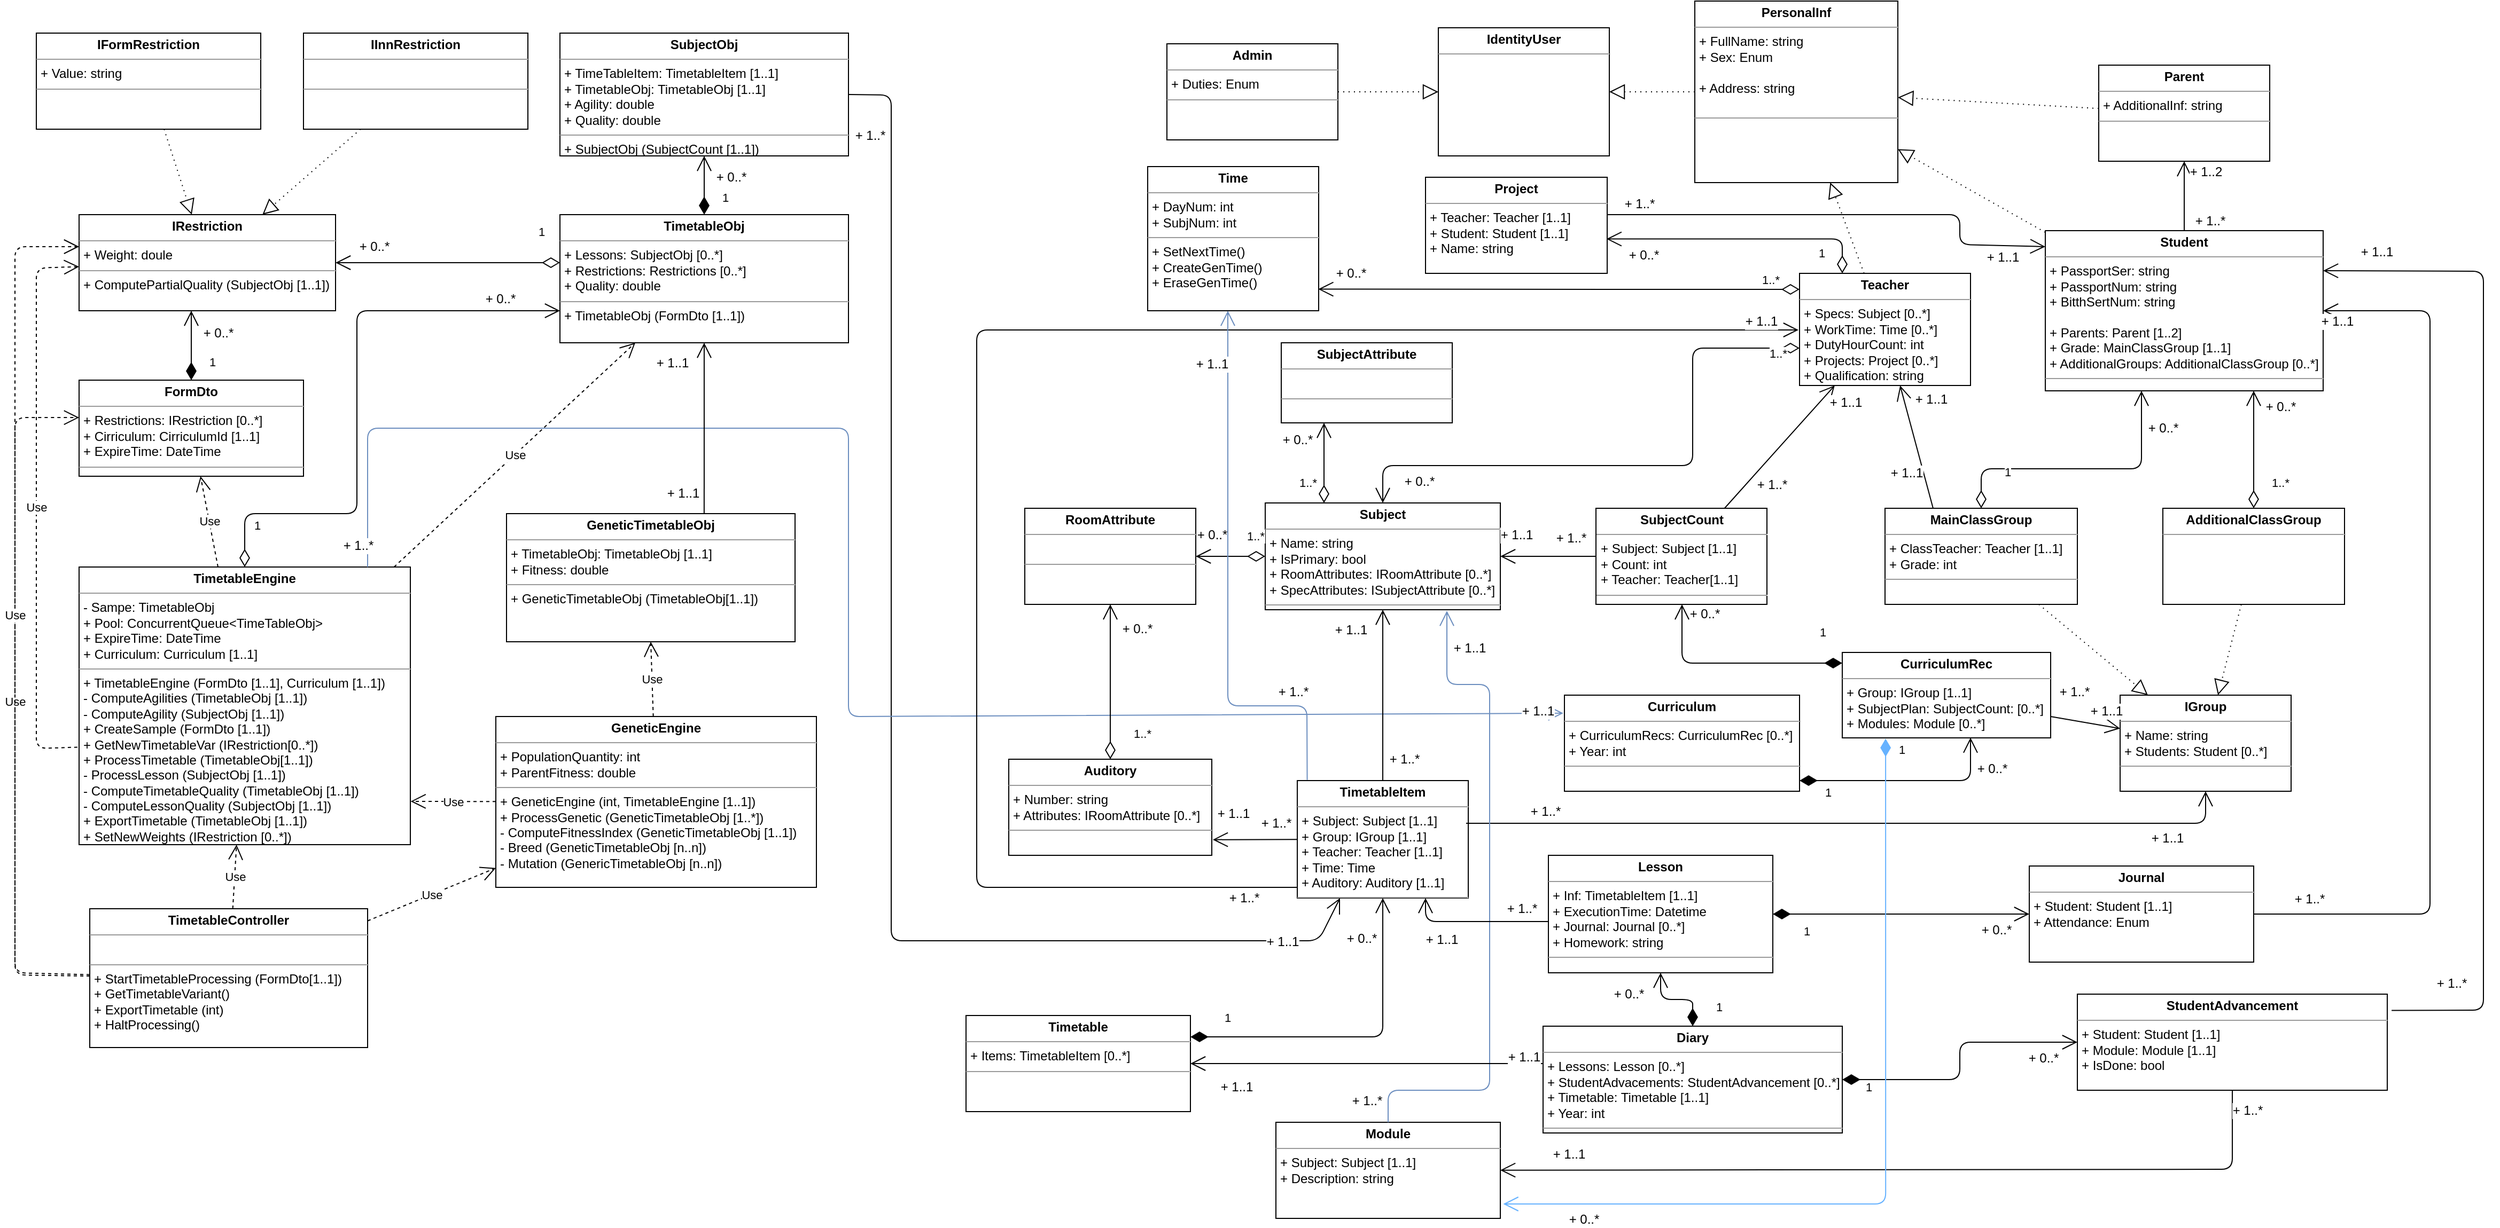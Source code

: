 <mxfile version="10.6.0" type="github"><diagram id="0zuCWpDJvnq-y9dIS-jd" name="Page-1"><mxGraphModel dx="3688" dy="1125" grid="1" gridSize="10" guides="1" tooltips="1" connect="1" arrows="1" fold="1" page="1" pageScale="1" pageWidth="827" pageHeight="1169" math="0" shadow="0"><root><mxCell id="0"/><mxCell id="1" parent="0"/><mxCell id="RqJvWQGLbbtj9Ta3Gk3w-59" value="&lt;p style=&quot;margin: 0px ; margin-top: 4px ; text-align: center&quot;&gt;&lt;b&gt;IRestriction&lt;/b&gt;&lt;/p&gt;&lt;hr size=&quot;1&quot;&gt;&lt;p style=&quot;margin: 0px ; margin-left: 4px&quot;&gt;+ Weight: doule&lt;/p&gt;&lt;hr size=&quot;1&quot;&gt;&lt;p style=&quot;margin: 0px ; margin-left: 4px&quot;&gt;+ ComputePartialQuality (SubjectObj [1..1])&lt;/p&gt;" style="verticalAlign=top;align=left;overflow=fill;fontSize=12;fontFamily=Helvetica;html=1;" parent="1" vertex="1"><mxGeometry x="-1580" y="210" width="240" height="90" as="geometry"/></mxCell><mxCell id="RqJvWQGLbbtj9Ta3Gk3w-63" value="&lt;p style=&quot;margin: 0px ; margin-top: 4px ; text-align: center&quot;&gt;&lt;b&gt;IInnRestriction&lt;/b&gt;&lt;/p&gt;&lt;hr size=&quot;1&quot;&gt;&lt;p style=&quot;margin: 0px ; margin-left: 4px&quot;&gt;&lt;br&gt;&lt;/p&gt;&lt;hr size=&quot;1&quot;&gt;&lt;p style=&quot;margin: 0px ; margin-left: 4px&quot;&gt;&lt;br&gt;&lt;/p&gt;" style="verticalAlign=top;align=left;overflow=fill;fontSize=12;fontFamily=Helvetica;html=1;" parent="1" vertex="1"><mxGeometry x="-1370" y="40" width="210" height="90" as="geometry"/></mxCell><mxCell id="RqJvWQGLbbtj9Ta3Gk3w-77" value="&lt;p style=&quot;margin: 0px ; margin-top: 4px ; text-align: center&quot;&gt;&lt;b&gt;SubjectObj&lt;/b&gt;&lt;/p&gt;&lt;hr size=&quot;1&quot;&gt;&lt;p style=&quot;margin: 0px ; margin-left: 4px&quot;&gt;+ TimeTableItem: TimetableItem [1..1]&lt;/p&gt;&lt;p style=&quot;margin: 0px ; margin-left: 4px&quot;&gt;+ TimetableObj: TimetableObj [1..1]&lt;/p&gt;&lt;p style=&quot;margin: 0px ; margin-left: 4px&quot;&gt;+ Agility: double&lt;/p&gt;&lt;p style=&quot;margin: 0px ; margin-left: 4px&quot;&gt;+ Quality: double&lt;/p&gt;&lt;hr size=&quot;1&quot;&gt;&lt;p style=&quot;margin: 0px ; margin-left: 4px&quot;&gt;+ SubjectObj (SubjectCount [1..1])&lt;/p&gt;" style="verticalAlign=top;align=left;overflow=fill;fontSize=12;fontFamily=Helvetica;html=1;" parent="1" vertex="1"><mxGeometry x="-1130" y="40" width="270" height="115" as="geometry"/></mxCell><mxCell id="RqJvWQGLbbtj9Ta3Gk3w-80" value="&lt;p style=&quot;margin: 0px ; margin-top: 4px ; text-align: center&quot;&gt;&lt;b&gt;TimetableObj&lt;/b&gt;&lt;/p&gt;&lt;hr size=&quot;1&quot;&gt;&lt;p style=&quot;margin: 0px ; margin-left: 4px&quot;&gt;+ Lessons: SubjectObj [0..*]&lt;/p&gt;&lt;p style=&quot;margin: 0px ; margin-left: 4px&quot;&gt;+ Restrictions: Restrictions [0..*]&lt;/p&gt;&lt;p style=&quot;margin: 0px ; margin-left: 4px&quot;&gt;+ Quality: double&lt;/p&gt;&lt;hr size=&quot;1&quot;&gt;&lt;p style=&quot;margin: 0px ; margin-left: 4px&quot;&gt;+ TimetableObj (FormDto [1..1])&lt;/p&gt;" style="verticalAlign=top;align=left;overflow=fill;fontSize=12;fontFamily=Helvetica;html=1;" parent="1" vertex="1"><mxGeometry x="-1130" y="210" width="270" height="120" as="geometry"/></mxCell><mxCell id="h3qxIDtnMSEiweo4_Dxl-4" value="&lt;p style=&quot;margin: 0px ; margin-top: 4px ; text-align: center&quot;&gt;&lt;b&gt;GeneticTimetableObj&lt;/b&gt;&lt;/p&gt;&lt;hr size=&quot;1&quot;&gt;&lt;p style=&quot;margin: 0px ; margin-left: 4px&quot;&gt;+ TimetableObj: TimetableObj [1..1]&lt;br&gt;&lt;/p&gt;&lt;p style=&quot;margin: 0px ; margin-left: 4px&quot;&gt;+ Fitness: double&lt;/p&gt;&lt;hr size=&quot;1&quot;&gt;&lt;p style=&quot;margin: 0px ; margin-left: 4px&quot;&gt;+ GeneticTimetableObj (TimetableObj[1..1])&lt;/p&gt;" style="verticalAlign=top;align=left;overflow=fill;fontSize=12;fontFamily=Helvetica;html=1;" parent="1" vertex="1"><mxGeometry x="-1180" y="490" width="270" height="120" as="geometry"/></mxCell><mxCell id="RqJvWQGLbbtj9Ta3Gk3w-61" value="&lt;p style=&quot;margin: 0px ; margin-top: 4px ; text-align: center&quot;&gt;&lt;b&gt;IFormRestriction&lt;/b&gt;&lt;/p&gt;&lt;hr size=&quot;1&quot;&gt;&lt;p style=&quot;margin: 0px ; margin-left: 4px&quot;&gt;+ Value: string&lt;/p&gt;&lt;hr size=&quot;1&quot;&gt;&lt;p style=&quot;margin: 0px ; margin-left: 4px&quot;&gt;&lt;br&gt;&lt;/p&gt;" style="verticalAlign=top;align=left;overflow=fill;fontSize=12;fontFamily=Helvetica;html=1;" parent="1" vertex="1"><mxGeometry x="-1620" y="40" width="210" height="90" as="geometry"/></mxCell><mxCell id="RqJvWQGLbbtj9Ta3Gk3w-67" value="&lt;p style=&quot;margin: 0px ; margin-top: 4px ; text-align: center&quot;&gt;&lt;b&gt;FormDto&lt;/b&gt;&lt;/p&gt;&lt;hr size=&quot;1&quot;&gt;&lt;p style=&quot;margin: 0px ; margin-left: 4px&quot;&gt;+ Restrictions: IRestriction [0..*]&lt;/p&gt;&lt;p style=&quot;margin: 0px ; margin-left: 4px&quot;&gt;+ Cirriculum: CirriculumId [1..1]&lt;/p&gt;&lt;p style=&quot;margin: 0px ; margin-left: 4px&quot;&gt;+ ExpireTime: DateTime&lt;/p&gt;&lt;hr size=&quot;1&quot;&gt;&lt;p style=&quot;margin: 0px ; margin-left: 4px&quot;&gt;&lt;br&gt;&lt;/p&gt;" style="verticalAlign=top;align=left;overflow=fill;fontSize=12;fontFamily=Helvetica;html=1;" parent="1" vertex="1"><mxGeometry x="-1580" y="365" width="210" height="90" as="geometry"/></mxCell><mxCell id="RqJvWQGLbbtj9Ta3Gk3w-75" value="&lt;p style=&quot;margin: 0px ; margin-top: 4px ; text-align: center&quot;&gt;&lt;b&gt;TimetableEngine&lt;/b&gt;&lt;/p&gt;&lt;hr size=&quot;1&quot;&gt;&lt;p style=&quot;margin: 0px ; margin-left: 4px&quot;&gt;&lt;span&gt;- Sampe: TimetableObj&lt;/span&gt;&lt;/p&gt;&lt;p style=&quot;margin: 0px ; margin-left: 4px&quot;&gt;+ Pool: ConcurrentQueue&amp;lt;TimeTableObj&amp;gt;&lt;/p&gt;&lt;p style=&quot;margin: 0px ; margin-left: 4px&quot;&gt;+ ExpireTime: DateTime&lt;/p&gt;&lt;p style=&quot;margin: 0px ; margin-left: 4px&quot;&gt;+ Curriculum: Curriculum [1..1]&lt;/p&gt;&lt;hr size=&quot;1&quot;&gt;&lt;p style=&quot;margin: 0px ; margin-left: 4px&quot;&gt;+ TimetableEngine (FormDto [1..1], Curriculum [1..1])&lt;/p&gt;&lt;p style=&quot;margin: 0px ; margin-left: 4px&quot;&gt;- ComputeAgilities (TimetableObj [1..1])&lt;/p&gt;&lt;p style=&quot;margin: 0px ; margin-left: 4px&quot;&gt;- ComputeAgility (SubjectObj [1..1])&lt;/p&gt;&lt;p style=&quot;margin: 0px ; margin-left: 4px&quot;&gt;+ CreateSample (FormDto [1..1])&lt;/p&gt;&lt;p style=&quot;margin: 0px ; margin-left: 4px&quot;&gt;+ GetNewTimetableVar (IRestriction[0..*])&lt;/p&gt;&lt;p style=&quot;margin: 0px ; margin-left: 4px&quot;&gt;+ ProcessTimetable (TimetableObj[1..1])&lt;/p&gt;&lt;p style=&quot;margin: 0px ; margin-left: 4px&quot;&gt;- ProcessLesson (SubjectObj [1..1])&lt;/p&gt;&lt;p style=&quot;margin: 0px ; margin-left: 4px&quot;&gt;- ComputeTimetableQuality (TimetableObj [1..1])&lt;/p&gt;&lt;p style=&quot;margin: 0px ; margin-left: 4px&quot;&gt;- ComputeLessonQuality (SubjectObj [1..1])&lt;/p&gt;&lt;p style=&quot;margin: 0px ; margin-left: 4px&quot;&gt;+ ExportTimetable (TimetableObj [1..1])&lt;/p&gt;&lt;p style=&quot;margin: 0px ; margin-left: 4px&quot;&gt;+ SetNewWeights (IRestriction [0..*])&lt;/p&gt;&lt;p style=&quot;margin: 0px ; margin-left: 4px&quot;&gt;&lt;br&gt;&lt;/p&gt;" style="verticalAlign=top;align=left;overflow=fill;fontSize=12;fontFamily=Helvetica;html=1;" parent="1" vertex="1"><mxGeometry x="-1580" y="540" width="310" height="260" as="geometry"/></mxCell><mxCell id="RqJvWQGLbbtj9Ta3Gk3w-65" value="" style="endArrow=block;dashed=1;endFill=0;endSize=12;html=1;dashPattern=1 4;" parent="1" source="RqJvWQGLbbtj9Ta3Gk3w-61" target="RqJvWQGLbbtj9Ta3Gk3w-59" edge="1"><mxGeometry width="160" relative="1" as="geometry"><mxPoint x="-1290.5" y="410" as="sourcePoint"/><mxPoint x="-1290.5" y="330" as="targetPoint"/></mxGeometry></mxCell><mxCell id="RqJvWQGLbbtj9Ta3Gk3w-66" value="" style="endArrow=block;dashed=1;endFill=0;endSize=12;html=1;dashPattern=1 4;" parent="1" source="RqJvWQGLbbtj9Ta3Gk3w-63" target="RqJvWQGLbbtj9Ta3Gk3w-59" edge="1"><mxGeometry width="160" relative="1" as="geometry"><mxPoint x="-1210" y="410" as="sourcePoint"/><mxPoint x="-1210" y="330" as="targetPoint"/></mxGeometry></mxCell><mxCell id="RqJvWQGLbbtj9Ta3Gk3w-73" value="1" style="endArrow=open;html=1;endSize=12;startArrow=diamondThin;startSize=14;startFill=1;edgeStyle=orthogonalEdgeStyle;align=left;verticalAlign=bottom;" parent="1" source="RqJvWQGLbbtj9Ta3Gk3w-67" target="RqJvWQGLbbtj9Ta3Gk3w-59" edge="1"><mxGeometry x="-0.753" y="-15" relative="1" as="geometry"><mxPoint x="-1150" y="630" as="sourcePoint"/><mxPoint x="-1055" y="630" as="targetPoint"/><mxPoint as="offset"/><Array as="points"><mxPoint x="-1475" y="310"/><mxPoint x="-1475" y="310"/></Array></mxGeometry></mxCell><mxCell id="RqJvWQGLbbtj9Ta3Gk3w-74" value="+ 0..*" style="text;html=1;resizable=0;points=[];align=center;verticalAlign=middle;labelBackgroundColor=#ffffff;" parent="RqJvWQGLbbtj9Ta3Gk3w-73" vertex="1" connectable="0"><mxGeometry x="0.858" y="-1" relative="1" as="geometry"><mxPoint x="24" y="16" as="offset"/></mxGeometry></mxCell><mxCell id="RqJvWQGLbbtj9Ta3Gk3w-84" value="1" style="endArrow=open;html=1;endSize=12;startArrow=diamondThin;startSize=14;startFill=1;edgeStyle=orthogonalEdgeStyle;align=left;verticalAlign=bottom;" parent="1" source="RqJvWQGLbbtj9Ta3Gk3w-80" target="RqJvWQGLbbtj9Ta3Gk3w-77" edge="1"><mxGeometry x="-0.753" y="-15" relative="1" as="geometry"><mxPoint x="-1455" y="385" as="sourcePoint"/><mxPoint x="-1455" y="320" as="targetPoint"/><mxPoint as="offset"/></mxGeometry></mxCell><mxCell id="RqJvWQGLbbtj9Ta3Gk3w-85" value="+ 0..*" style="text;html=1;resizable=0;points=[];align=center;verticalAlign=middle;labelBackgroundColor=#ffffff;" parent="RqJvWQGLbbtj9Ta3Gk3w-84" vertex="1" connectable="0"><mxGeometry x="0.858" y="-1" relative="1" as="geometry"><mxPoint x="24" y="16" as="offset"/></mxGeometry></mxCell><mxCell id="RqJvWQGLbbtj9Ta3Gk3w-86" value="" style="endArrow=open;endFill=1;endSize=12;html=1;exitX=1;exitY=0.5;exitDx=0;exitDy=0;entryX=0.25;entryY=1;entryDx=0;entryDy=0;" parent="1" source="RqJvWQGLbbtj9Ta3Gk3w-77" target="rf4jKKnPrndQwa7vhwkW-40" edge="1"><mxGeometry width="160" relative="1" as="geometry"><mxPoint x="-943" y="755" as="sourcePoint"/><mxPoint x="-396.19" y="840" as="targetPoint"/><Array as="points"><mxPoint x="-820" y="98"/><mxPoint x="-820" y="370"/><mxPoint x="-820" y="890"/><mxPoint x="-420" y="890"/></Array></mxGeometry></mxCell><mxCell id="RqJvWQGLbbtj9Ta3Gk3w-88" value="+ 1..*&lt;br&gt;" style="text;html=1;resizable=0;points=[];align=center;verticalAlign=middle;labelBackgroundColor=#ffffff;" parent="RqJvWQGLbbtj9Ta3Gk3w-86" vertex="1" connectable="0"><mxGeometry x="-0.748" y="1" relative="1" as="geometry"><mxPoint x="-21" y="-83" as="offset"/></mxGeometry></mxCell><mxCell id="xbi0bsEvFSeklSQcSu4C-2" value="+ 1..1" style="text;html=1;resizable=0;points=[];align=center;verticalAlign=middle;labelBackgroundColor=#ffffff;" vertex="1" connectable="0" parent="RqJvWQGLbbtj9Ta3Gk3w-86"><mxGeometry x="0.877" y="-1" relative="1" as="geometry"><mxPoint as="offset"/></mxGeometry></mxCell><mxCell id="RqJvWQGLbbtj9Ta3Gk3w-89" value="1" style="endArrow=open;html=1;endSize=12;startArrow=diamondThin;startSize=14;startFill=0;edgeStyle=orthogonalEdgeStyle;align=left;verticalAlign=bottom;entryX=1;entryY=0.5;entryDx=0;entryDy=0;" parent="1" source="RqJvWQGLbbtj9Ta3Gk3w-80" target="RqJvWQGLbbtj9Ta3Gk3w-59" edge="1"><mxGeometry x="-0.789" y="-20" relative="1" as="geometry"><mxPoint x="-1230" y="435" as="sourcePoint"/><mxPoint x="-1230" y="290" as="targetPoint"/><mxPoint as="offset"/><Array as="points"><mxPoint x="-1160" y="255"/><mxPoint x="-1160" y="255"/></Array></mxGeometry></mxCell><mxCell id="RqJvWQGLbbtj9Ta3Gk3w-90" value="+ 0..*" style="text;html=1;resizable=0;points=[];align=center;verticalAlign=middle;labelBackgroundColor=#ffffff;" parent="RqJvWQGLbbtj9Ta3Gk3w-89" vertex="1" connectable="0"><mxGeometry x="0.753" y="-2" relative="1" as="geometry"><mxPoint x="10" y="-13" as="offset"/></mxGeometry></mxCell><mxCell id="RqJvWQGLbbtj9Ta3Gk3w-92" value="" style="endArrow=open;endFill=1;endSize=12;html=1;entryX=-0.005;entryY=0.188;entryDx=0;entryDy=0;fillColor=#dae8fc;strokeColor=#6c8ebf;entryPerimeter=0;exitX=0.871;exitY=0;exitDx=0;exitDy=0;exitPerimeter=0;" parent="1" source="RqJvWQGLbbtj9Ta3Gk3w-75" target="rf4jKKnPrndQwa7vhwkW-17" edge="1"><mxGeometry width="160" relative="1" as="geometry"><mxPoint x="-1315" y="409.5" as="sourcePoint"/><mxPoint x="-200" y="673" as="targetPoint"/><Array as="points"><mxPoint x="-1310" y="410"/><mxPoint x="-860" y="410"/><mxPoint x="-860" y="680"/></Array></mxGeometry></mxCell><mxCell id="RqJvWQGLbbtj9Ta3Gk3w-94" value="+ 1..*&lt;br&gt;" style="text;html=1;resizable=0;points=[];align=center;verticalAlign=middle;labelBackgroundColor=#ffffff;" parent="RqJvWQGLbbtj9Ta3Gk3w-92" vertex="1" connectable="0"><mxGeometry x="-0.748" y="1" relative="1" as="geometry"><mxPoint x="-71" y="111" as="offset"/></mxGeometry></mxCell><mxCell id="xbi0bsEvFSeklSQcSu4C-3" value="+ 1..1&lt;br&gt;" style="text;html=1;resizable=0;points=[];align=center;verticalAlign=middle;labelBackgroundColor=#ffffff;" vertex="1" connectable="0" parent="RqJvWQGLbbtj9Ta3Gk3w-92"><mxGeometry x="0.968" y="2" relative="1" as="geometry"><mxPoint as="offset"/></mxGeometry></mxCell><mxCell id="RqJvWQGLbbtj9Ta3Gk3w-96" value="Use" style="endArrow=open;endSize=12;dashed=1;html=1;" parent="1" source="RqJvWQGLbbtj9Ta3Gk3w-75" target="RqJvWQGLbbtj9Ta3Gk3w-80" edge="1"><mxGeometry width="160" relative="1" as="geometry"><mxPoint x="-1170" y="684.875" as="sourcePoint"/><mxPoint x="-930" y="614.875" as="targetPoint"/></mxGeometry></mxCell><mxCell id="RqJvWQGLbbtj9Ta3Gk3w-98" value="Use" style="endArrow=open;endSize=12;dashed=1;html=1;" parent="1" source="RqJvWQGLbbtj9Ta3Gk3w-75" target="RqJvWQGLbbtj9Ta3Gk3w-67" edge="1"><mxGeometry width="160" relative="1" as="geometry"><mxPoint x="-1187.663" y="550" as="sourcePoint"/><mxPoint x="-1030.036" y="340" as="targetPoint"/></mxGeometry></mxCell><mxCell id="h3qxIDtnMSEiweo4_Dxl-2" value="Use" style="endArrow=open;endSize=12;dashed=1;html=1;exitX=-0.005;exitY=0.649;exitDx=0;exitDy=0;exitPerimeter=0;" parent="1" source="RqJvWQGLbbtj9Ta3Gk3w-75" target="RqJvWQGLbbtj9Ta3Gk3w-59" edge="1"><mxGeometry width="160" relative="1" as="geometry"><mxPoint x="-1485" y="625" as="sourcePoint"/><mxPoint x="-1544.5" y="540" as="targetPoint"/><Array as="points"><mxPoint x="-1620" y="710"/><mxPoint x="-1620" y="260"/></Array></mxGeometry></mxCell><mxCell id="h3qxIDtnMSEiweo4_Dxl-3" value="&lt;p style=&quot;margin: 0px ; margin-top: 4px ; text-align: center&quot;&gt;&lt;b&gt;GeneticEngine&lt;/b&gt;&lt;/p&gt;&lt;hr size=&quot;1&quot;&gt;&lt;p style=&quot;margin: 0px ; margin-left: 4px&quot;&gt;+ PopulationQuantity: int&lt;br&gt;&lt;/p&gt;&lt;p style=&quot;margin: 0px ; margin-left: 4px&quot;&gt;+ ParentFitness: double&lt;/p&gt;&lt;hr size=&quot;1&quot;&gt;&lt;p style=&quot;margin: 0px ; margin-left: 4px&quot;&gt;+ GeneticEngine (int, TimetableEngine [1..1])&lt;/p&gt;&lt;p style=&quot;margin: 0px ; margin-left: 4px&quot;&gt;+ ProcessGenetic (GeneticTimetableObj [1..*])&lt;/p&gt;&lt;p style=&quot;margin: 0px ; margin-left: 4px&quot;&gt;- ComputeFitnessIndex (GeneticTimetableObj [1..1])&lt;/p&gt;&lt;p style=&quot;margin: 0px ; margin-left: 4px&quot;&gt;- Breed (GeneticTimetableObj [n..n])&lt;/p&gt;&lt;p style=&quot;margin: 0px ; margin-left: 4px&quot;&gt;- Mutation (GenericTimetableObj [n..n])&lt;/p&gt;&lt;p&gt;&lt;br&gt;&lt;/p&gt;" style="verticalAlign=top;align=left;overflow=fill;fontSize=12;fontFamily=Helvetica;html=1;" parent="1" vertex="1"><mxGeometry x="-1190" y="680" width="300" height="160" as="geometry"/></mxCell><mxCell id="h3qxIDtnMSEiweo4_Dxl-6" value="" style="endArrow=open;endFill=1;endSize=12;html=1;exitX=0.685;exitY=0;exitDx=0;exitDy=0;exitPerimeter=0;" parent="1" source="h3qxIDtnMSEiweo4_Dxl-4" target="RqJvWQGLbbtj9Ta3Gk3w-80" edge="1"><mxGeometry width="160" relative="1" as="geometry"><mxPoint x="-1030" y="430" as="sourcePoint"/><mxPoint x="-1030" y="270" as="targetPoint"/></mxGeometry></mxCell><mxCell id="h3qxIDtnMSEiweo4_Dxl-7" value="+ 1..1&lt;br&gt;" style="text;html=1;resizable=0;points=[];align=center;verticalAlign=middle;labelBackgroundColor=#ffffff;" parent="h3qxIDtnMSEiweo4_Dxl-6" vertex="1" connectable="0"><mxGeometry x="0.809" y="-4" relative="1" as="geometry"><mxPoint x="-34" y="3" as="offset"/></mxGeometry></mxCell><mxCell id="h3qxIDtnMSEiweo4_Dxl-8" value="+ 1..1&lt;br&gt;" style="text;html=1;resizable=0;points=[];align=center;verticalAlign=middle;labelBackgroundColor=#ffffff;" parent="h3qxIDtnMSEiweo4_Dxl-6" vertex="1" connectable="0"><mxGeometry x="-0.748" y="1" relative="1" as="geometry"><mxPoint x="-19" y="1" as="offset"/></mxGeometry></mxCell><mxCell id="h3qxIDtnMSEiweo4_Dxl-11" value="Use" style="endArrow=open;endSize=12;dashed=1;html=1;" parent="1" source="h3qxIDtnMSEiweo4_Dxl-3" edge="1"><mxGeometry width="160" relative="1" as="geometry"><mxPoint x="-1260" y="561.395" as="sourcePoint"/><mxPoint x="-1045" y="610" as="targetPoint"/></mxGeometry></mxCell><mxCell id="h3qxIDtnMSEiweo4_Dxl-12" value="Use" style="endArrow=open;endSize=12;dashed=1;html=1;entryX=1.001;entryY=0.844;entryDx=0;entryDy=0;entryPerimeter=0;" parent="1" source="h3qxIDtnMSEiweo4_Dxl-3" target="RqJvWQGLbbtj9Ta3Gk3w-75" edge="1"><mxGeometry width="160" relative="1" as="geometry"><mxPoint x="-1260" y="561.395" as="sourcePoint"/><mxPoint x="-1043.636" y="340" as="targetPoint"/></mxGeometry></mxCell><mxCell id="QrpKzc2lyNAmgR3BO6U0-1" value="&lt;p style=&quot;margin: 0px ; margin-top: 4px ; text-align: center&quot;&gt;&lt;b&gt;TimetableController&lt;/b&gt;&lt;/p&gt;&lt;hr size=&quot;1&quot;&gt;&lt;p style=&quot;margin: 0px ; margin-left: 4px&quot;&gt;&lt;br&gt;&lt;/p&gt;&lt;hr size=&quot;1&quot;&gt;&lt;p style=&quot;margin: 0px ; margin-left: 4px&quot;&gt;+ StartTimetableProcessing (FormDto[1..1])&lt;/p&gt;&lt;p style=&quot;margin: 0px ; margin-left: 4px&quot;&gt;+ GetTimetableVariant()&lt;/p&gt;&lt;p style=&quot;margin: 0px ; margin-left: 4px&quot;&gt;+ ExportTimetable (int)&lt;/p&gt;&lt;p style=&quot;margin: 0px ; margin-left: 4px&quot;&gt;+ HaltProcessing()&lt;/p&gt;" style="verticalAlign=top;align=left;overflow=fill;fontSize=12;fontFamily=Helvetica;html=1;" parent="1" vertex="1"><mxGeometry x="-1570" y="860" width="260" height="130" as="geometry"/></mxCell><mxCell id="QrpKzc2lyNAmgR3BO6U0-2" value="Use" style="endArrow=open;endSize=12;dashed=1;html=1;entryX=0;entryY=0.389;entryDx=0;entryDy=0;entryPerimeter=0;" parent="1" source="QrpKzc2lyNAmgR3BO6U0-1" target="RqJvWQGLbbtj9Ta3Gk3w-67" edge="1"><mxGeometry width="160" relative="1" as="geometry"><mxPoint x="-1580" y="920.5" as="sourcePoint"/><mxPoint x="-1581" y="470.121" as="targetPoint"/><Array as="points"><mxPoint x="-1640" y="922"/><mxPoint x="-1640" y="400"/></Array></mxGeometry></mxCell><mxCell id="QrpKzc2lyNAmgR3BO6U0-3" value="Use" style="endArrow=open;endSize=12;dashed=1;html=1;" parent="1" source="QrpKzc2lyNAmgR3BO6U0-1" edge="1"><mxGeometry width="160" relative="1" as="geometry"><mxPoint x="-1560" y="931.3" as="sourcePoint"/><mxPoint x="-1580" y="240" as="targetPoint"/><Array as="points"><mxPoint x="-1640" y="920"/><mxPoint x="-1640" y="240"/></Array></mxGeometry></mxCell><mxCell id="QrpKzc2lyNAmgR3BO6U0-4" value="Use" style="endArrow=open;endSize=12;dashed=1;html=1;" parent="1" source="QrpKzc2lyNAmgR3BO6U0-1" target="RqJvWQGLbbtj9Ta3Gk3w-75" edge="1"><mxGeometry width="160" relative="1" as="geometry"><mxPoint x="-1225" y="854.987" as="sourcePoint"/><mxPoint x="-1305" y="835.247" as="targetPoint"/></mxGeometry></mxCell><mxCell id="QrpKzc2lyNAmgR3BO6U0-5" value="Use" style="endArrow=open;endSize=12;dashed=1;html=1;" parent="1" source="QrpKzc2lyNAmgR3BO6U0-1" target="h3qxIDtnMSEiweo4_Dxl-3" edge="1"><mxGeometry width="160" relative="1" as="geometry"><mxPoint x="-1170" y="742.987" as="sourcePoint"/><mxPoint x="-1250" y="723.247" as="targetPoint"/></mxGeometry></mxCell><mxCell id="QrpKzc2lyNAmgR3BO6U0-6" value="1" style="endArrow=open;html=1;endSize=12;startArrow=diamondThin;startSize=14;startFill=0;edgeStyle=orthogonalEdgeStyle;align=left;verticalAlign=bottom;" parent="1" source="RqJvWQGLbbtj9Ta3Gk3w-75" target="RqJvWQGLbbtj9Ta3Gk3w-80" edge="1"><mxGeometry x="-0.789" y="-20" relative="1" as="geometry"><mxPoint x="-1220" y="489.5" as="sourcePoint"/><mxPoint x="-1190" y="290" as="targetPoint"/><mxPoint as="offset"/><Array as="points"><mxPoint x="-1425" y="490"/><mxPoint x="-1320" y="490"/><mxPoint x="-1320" y="300"/></Array></mxGeometry></mxCell><mxCell id="QrpKzc2lyNAmgR3BO6U0-7" value="+ 0..*" style="text;html=1;resizable=0;points=[];align=center;verticalAlign=middle;labelBackgroundColor=#ffffff;" parent="QrpKzc2lyNAmgR3BO6U0-6" vertex="1" connectable="0"><mxGeometry x="0.753" y="-2" relative="1" as="geometry"><mxPoint x="10" y="-13" as="offset"/></mxGeometry></mxCell><mxCell id="rf4jKKnPrndQwa7vhwkW-1" value="&lt;p style=&quot;margin: 0px ; margin-top: 4px ; text-align: center&quot;&gt;&lt;b&gt;Student&lt;/b&gt;&lt;/p&gt;&lt;hr size=&quot;1&quot;&gt;&lt;p style=&quot;margin: 0px ; margin-left: 4px&quot;&gt;&lt;span&gt;+ PassportSer: string&lt;/span&gt;&lt;br&gt;&lt;/p&gt;&lt;p style=&quot;margin: 0px ; margin-left: 4px&quot;&gt;+ PassportNum: string&lt;/p&gt;&lt;p style=&quot;margin: 0px ; margin-left: 4px&quot;&gt;+ BitthSertNum: string&lt;/p&gt;&lt;p style=&quot;margin: 0px ; margin-left: 4px&quot;&gt;&lt;br&gt;&lt;/p&gt;&lt;p style=&quot;margin: 0px ; margin-left: 4px&quot;&gt;+ Parents: Parent [1..2]&lt;/p&gt;&lt;p style=&quot;margin: 0px ; margin-left: 4px&quot;&gt;+ Grade: MainClassGroup [1..1]&lt;/p&gt;&lt;p style=&quot;margin: 0px ; margin-left: 4px&quot;&gt;+ AdditionalGroups: AdditionalClassGroup [0..*]&lt;/p&gt;&lt;hr size=&quot;1&quot;&gt;&lt;p style=&quot;margin: 0px ; margin-left: 4px&quot;&gt;&lt;br&gt;&lt;/p&gt;" style="verticalAlign=top;align=left;overflow=fill;fontSize=12;fontFamily=Helvetica;html=1;" parent="1" vertex="1"><mxGeometry x="260" y="225" width="260" height="150" as="geometry"/></mxCell><mxCell id="rf4jKKnPrndQwa7vhwkW-2" value="&lt;p style=&quot;margin: 0px ; margin-top: 4px ; text-align: center&quot;&gt;&lt;b&gt;PersonalInf&lt;/b&gt;&lt;/p&gt;&lt;hr size=&quot;1&quot;&gt;&lt;p style=&quot;margin: 0px ; margin-left: 4px&quot;&gt;+ FullName: string&lt;/p&gt;&lt;p style=&quot;margin: 0px ; margin-left: 4px&quot;&gt;+ Sex: Enum&lt;/p&gt;&lt;p style=&quot;margin: 0px ; margin-left: 4px&quot;&gt;&lt;br&gt;&lt;/p&gt;&lt;p style=&quot;margin: 0px ; margin-left: 4px&quot;&gt;+ Address: string&lt;/p&gt;&lt;p style=&quot;margin: 0px ; margin-left: 4px&quot;&gt;&lt;br&gt;&lt;/p&gt;&lt;hr size=&quot;1&quot;&gt;&lt;p style=&quot;margin: 0px ; margin-left: 4px&quot;&gt;&lt;br&gt;&lt;/p&gt;" style="verticalAlign=top;align=left;overflow=fill;fontSize=12;fontFamily=Helvetica;html=1;" parent="1" vertex="1"><mxGeometry x="-68" y="10" width="190" height="170" as="geometry"/></mxCell><mxCell id="rf4jKKnPrndQwa7vhwkW-3" value="&lt;p style=&quot;margin: 0px ; margin-top: 4px ; text-align: center&quot;&gt;&lt;b&gt;Teacher&lt;/b&gt;&lt;/p&gt;&lt;hr size=&quot;1&quot;&gt;&lt;p style=&quot;margin: 0px ; margin-left: 4px&quot;&gt;+ Specs: Subject [0..*]&lt;/p&gt;&lt;p style=&quot;margin: 0px ; margin-left: 4px&quot;&gt;+ WorkTime: Time [0..*]&lt;/p&gt;&lt;p style=&quot;margin: 0px ; margin-left: 4px&quot;&gt;+ DutyHourCount: int&lt;/p&gt;&lt;p style=&quot;margin: 0px ; margin-left: 4px&quot;&gt;+ Projects: Project [0..*]&lt;/p&gt;&lt;p style=&quot;margin: 0px ; margin-left: 4px&quot;&gt;+ Qualification: string&lt;/p&gt;" style="verticalAlign=top;align=left;overflow=fill;fontSize=12;fontFamily=Helvetica;html=1;" parent="1" vertex="1"><mxGeometry x="30" y="265" width="160" height="105" as="geometry"/></mxCell><mxCell id="rf4jKKnPrndQwa7vhwkW-4" value="&lt;p style=&quot;margin: 0px ; margin-top: 4px ; text-align: center&quot;&gt;&lt;b&gt;Parent&lt;/b&gt;&lt;/p&gt;&lt;hr size=&quot;1&quot;&gt;&lt;p style=&quot;margin: 0px ; margin-left: 4px&quot;&gt;+ AdditionalInf: string&lt;/p&gt;&lt;hr size=&quot;1&quot;&gt;&lt;p style=&quot;margin: 0px ; margin-left: 4px&quot;&gt;&lt;br&gt;&lt;/p&gt;" style="verticalAlign=top;align=left;overflow=fill;fontSize=12;fontFamily=Helvetica;html=1;" parent="1" vertex="1"><mxGeometry x="310" y="70" width="160" height="90" as="geometry"/></mxCell><mxCell id="rf4jKKnPrndQwa7vhwkW-5" value="" style="endArrow=block;dashed=1;endFill=0;endSize=12;html=1;dashPattern=1 4;" parent="1" source="rf4jKKnPrndQwa7vhwkW-3" target="rf4jKKnPrndQwa7vhwkW-2" edge="1"><mxGeometry width="160" relative="1" as="geometry"><mxPoint x="-140" y="475" as="sourcePoint"/><mxPoint x="20" y="475" as="targetPoint"/></mxGeometry></mxCell><mxCell id="rf4jKKnPrndQwa7vhwkW-6" value="" style="endArrow=block;dashed=1;endFill=0;endSize=12;html=1;dashPattern=1 4;" parent="1" source="rf4jKKnPrndQwa7vhwkW-1" target="rf4jKKnPrndQwa7vhwkW-2" edge="1"><mxGeometry width="160" relative="1" as="geometry"><mxPoint x="-140" y="475" as="sourcePoint"/><mxPoint x="20" y="475" as="targetPoint"/></mxGeometry></mxCell><mxCell id="rf4jKKnPrndQwa7vhwkW-7" value="" style="endArrow=block;dashed=1;endFill=0;endSize=12;html=1;dashPattern=1 4;" parent="1" source="rf4jKKnPrndQwa7vhwkW-4" target="rf4jKKnPrndQwa7vhwkW-2" edge="1"><mxGeometry width="160" relative="1" as="geometry"><mxPoint x="-140" y="475" as="sourcePoint"/><mxPoint x="20" y="475" as="targetPoint"/></mxGeometry></mxCell><mxCell id="rf4jKKnPrndQwa7vhwkW-8" value="" style="endArrow=open;endFill=1;endSize=12;html=1;" parent="1" source="rf4jKKnPrndQwa7vhwkW-1" target="rf4jKKnPrndQwa7vhwkW-4" edge="1"><mxGeometry width="160" relative="1" as="geometry"><mxPoint x="-130" y="495" as="sourcePoint"/><mxPoint x="30" y="495" as="targetPoint"/></mxGeometry></mxCell><mxCell id="rf4jKKnPrndQwa7vhwkW-9" value="+ 1..2&lt;br&gt;" style="text;html=1;resizable=0;points=[];align=center;verticalAlign=middle;labelBackgroundColor=#ffffff;" parent="rf4jKKnPrndQwa7vhwkW-8" vertex="1" connectable="0"><mxGeometry x="0.809" y="-4" relative="1" as="geometry"><mxPoint x="16" y="4" as="offset"/></mxGeometry></mxCell><mxCell id="rf4jKKnPrndQwa7vhwkW-10" value="+ 1..*&lt;br&gt;" style="text;html=1;resizable=0;points=[];align=center;verticalAlign=middle;labelBackgroundColor=#ffffff;" parent="rf4jKKnPrndQwa7vhwkW-8" vertex="1" connectable="0"><mxGeometry x="-0.897" y="1" relative="1" as="geometry"><mxPoint x="25" y="-6" as="offset"/></mxGeometry></mxCell><mxCell id="rf4jKKnPrndQwa7vhwkW-11" value="" style="endArrow=open;endFill=1;endSize=12;html=1;exitX=0.25;exitY=0;exitDx=0;exitDy=0;" parent="1" source="rf4jKKnPrndQwa7vhwkW-15" target="rf4jKKnPrndQwa7vhwkW-3" edge="1"><mxGeometry width="160" relative="1" as="geometry"><mxPoint x="160" y="518.5" as="sourcePoint"/><mxPoint x="163.313" y="301.5" as="targetPoint"/></mxGeometry></mxCell><mxCell id="rf4jKKnPrndQwa7vhwkW-12" value="+ 1..1&lt;br&gt;" style="text;html=1;resizable=0;points=[];align=center;verticalAlign=middle;labelBackgroundColor=#ffffff;" parent="rf4jKKnPrndQwa7vhwkW-11" vertex="1" connectable="0"><mxGeometry x="0.809" y="-4" relative="1" as="geometry"><mxPoint x="21.5" y="3" as="offset"/></mxGeometry></mxCell><mxCell id="rf4jKKnPrndQwa7vhwkW-13" value="+ 1..1&lt;br&gt;" style="text;html=1;resizable=0;points=[];align=center;verticalAlign=middle;labelBackgroundColor=#ffffff;" parent="rf4jKKnPrndQwa7vhwkW-11" vertex="1" connectable="0"><mxGeometry x="-0.748" y="1" relative="1" as="geometry"><mxPoint x="-20" y="-19" as="offset"/></mxGeometry></mxCell><mxCell id="rf4jKKnPrndQwa7vhwkW-14" value="&lt;p style=&quot;margin: 0px ; margin-top: 4px ; text-align: center&quot;&gt;&lt;b&gt;Subject&lt;/b&gt;&lt;/p&gt;&lt;hr size=&quot;1&quot;&gt;&lt;p style=&quot;margin: 0px ; margin-left: 4px&quot;&gt;+ Name: string&lt;/p&gt;&lt;p style=&quot;margin: 0px ; margin-left: 4px&quot;&gt;+ IsPrimary: bool&lt;/p&gt;&lt;p style=&quot;margin: 0px ; margin-left: 4px&quot;&gt;+ RoomAttributes: IRoomAttribute [0..*]&lt;/p&gt;&lt;p style=&quot;margin: 0px ; margin-left: 4px&quot;&gt;+ SpecAttributes: ISubjectAttribute [0..*]&lt;/p&gt;&lt;hr size=&quot;1&quot;&gt;&lt;p style=&quot;margin: 0px ; margin-left: 4px&quot;&gt;&lt;br&gt;&lt;/p&gt;" style="verticalAlign=top;align=left;overflow=fill;fontSize=12;fontFamily=Helvetica;html=1;" parent="1" vertex="1"><mxGeometry x="-470" y="480" width="220" height="100" as="geometry"/></mxCell><mxCell id="rf4jKKnPrndQwa7vhwkW-15" value="&lt;p style=&quot;margin: 0px ; margin-top: 4px ; text-align: center&quot;&gt;&lt;b&gt;MainClassGroup&lt;/b&gt;&lt;/p&gt;&lt;hr size=&quot;1&quot;&gt;&lt;p style=&quot;margin: 0px ; margin-left: 4px&quot;&gt;&lt;span&gt;+ ClassTeacher: Teacher [1..1]&lt;/span&gt;&lt;/p&gt;&lt;p style=&quot;margin: 0px ; margin-left: 4px&quot;&gt;&lt;span&gt;+ Grade: int&lt;/span&gt;&lt;/p&gt;&lt;hr size=&quot;1&quot;&gt;&lt;p style=&quot;margin: 0px ; margin-left: 4px&quot;&gt;&lt;br&gt;&lt;/p&gt;" style="verticalAlign=top;align=left;overflow=fill;fontSize=12;fontFamily=Helvetica;html=1;" parent="1" vertex="1"><mxGeometry x="110" y="485" width="180" height="90" as="geometry"/></mxCell><mxCell id="rf4jKKnPrndQwa7vhwkW-16" value="&lt;p style=&quot;margin: 0px ; margin-top: 4px ; text-align: center&quot;&gt;&lt;b&gt;AdditionalClassGroup&lt;/b&gt;&lt;/p&gt;&lt;hr size=&quot;1&quot;&gt;&lt;p style=&quot;margin: 0px ; margin-left: 4px&quot;&gt;&lt;br&gt;&lt;/p&gt;&lt;p&gt;&lt;br&gt;&lt;/p&gt;" style="verticalAlign=top;align=left;overflow=fill;fontSize=12;fontFamily=Helvetica;html=1;" parent="1" vertex="1"><mxGeometry x="370" y="485" width="170" height="90" as="geometry"/></mxCell><mxCell id="rf4jKKnPrndQwa7vhwkW-17" value="&lt;p style=&quot;margin: 0px ; margin-top: 4px ; text-align: center&quot;&gt;&lt;b&gt;Сurriculum&lt;/b&gt;&lt;br&gt;&lt;/p&gt;&lt;hr size=&quot;1&quot;&gt;&lt;p style=&quot;margin: 0px ; margin-left: 4px&quot;&gt;+ CurriculumRecs: CurriculumRec [0..*]&lt;/p&gt;&lt;p style=&quot;margin: 0px ; margin-left: 4px&quot;&gt;+ Year: int&lt;/p&gt;&lt;hr size=&quot;1&quot;&gt;&lt;p style=&quot;margin: 0px ; margin-left: 4px&quot;&gt;&lt;br&gt;&lt;/p&gt;" style="verticalAlign=top;align=left;overflow=fill;fontSize=12;fontFamily=Helvetica;html=1;" parent="1" vertex="1"><mxGeometry x="-190" y="660" width="220" height="90" as="geometry"/></mxCell><mxCell id="rf4jKKnPrndQwa7vhwkW-18" value="1" style="endArrow=open;html=1;endSize=12;startArrow=diamondThin;startSize=14;startFill=0;edgeStyle=orthogonalEdgeStyle;align=left;verticalAlign=bottom;exitX=0.5;exitY=0;exitDx=0;exitDy=0;" parent="1" source="rf4jKKnPrndQwa7vhwkW-15" target="rf4jKKnPrndQwa7vhwkW-1" edge="1"><mxGeometry x="-0.561" y="-12" relative="1" as="geometry"><mxPoint x="215" y="449" as="sourcePoint"/><mxPoint x="365" y="449" as="targetPoint"/><Array as="points"><mxPoint x="200" y="448"/><mxPoint x="350" y="448"/></Array><mxPoint as="offset"/></mxGeometry></mxCell><mxCell id="rf4jKKnPrndQwa7vhwkW-19" value="+ 0..*" style="text;html=1;resizable=0;points=[];align=center;verticalAlign=middle;labelBackgroundColor=#ffffff;" parent="rf4jKKnPrndQwa7vhwkW-18" vertex="1" connectable="0"><mxGeometry x="0.753" y="-2" relative="1" as="geometry"><mxPoint x="18" y="3" as="offset"/></mxGeometry></mxCell><mxCell id="rf4jKKnPrndQwa7vhwkW-20" value="&lt;p style=&quot;margin: 0px ; margin-top: 4px ; text-align: center&quot;&gt;&lt;b&gt;IdentityUser&lt;/b&gt;&lt;/p&gt;&lt;hr size=&quot;1&quot;&gt;&lt;p style=&quot;margin: 0px ; margin-left: 4px&quot;&gt;&lt;/p&gt;&lt;p style=&quot;margin: 0px ; margin-left: 4px&quot;&gt;&lt;br&gt;&lt;/p&gt;" style="verticalAlign=top;align=left;overflow=fill;fontSize=12;fontFamily=Helvetica;html=1;" parent="1" vertex="1"><mxGeometry x="-308" y="35" width="160" height="120" as="geometry"/></mxCell><mxCell id="rf4jKKnPrndQwa7vhwkW-21" value="" style="endArrow=block;dashed=1;endFill=0;endSize=12;html=1;dashPattern=1 4;entryX=1;entryY=0.5;entryDx=0;entryDy=0;" parent="1" source="rf4jKKnPrndQwa7vhwkW-2" target="rf4jKKnPrndQwa7vhwkW-20" edge="1"><mxGeometry width="160" relative="1" as="geometry"><mxPoint x="-48" y="235.303" as="sourcePoint"/><mxPoint x="-178" y="254.484" as="targetPoint"/></mxGeometry></mxCell><mxCell id="rf4jKKnPrndQwa7vhwkW-22" value="&lt;p style=&quot;margin: 0px ; margin-top: 4px ; text-align: center&quot;&gt;&lt;b&gt;Admin&lt;/b&gt;&lt;/p&gt;&lt;hr size=&quot;1&quot;&gt;&lt;p style=&quot;margin: 0px ; margin-left: 4px&quot;&gt;+ Duties: Enum&lt;/p&gt;&lt;hr size=&quot;1&quot;&gt;&lt;p style=&quot;margin: 0px ; margin-left: 4px&quot;&gt;&lt;br&gt;&lt;/p&gt;" style="verticalAlign=top;align=left;overflow=fill;fontSize=12;fontFamily=Helvetica;html=1;" parent="1" vertex="1"><mxGeometry x="-562" y="50" width="160" height="90" as="geometry"/></mxCell><mxCell id="rf4jKKnPrndQwa7vhwkW-23" value="" style="endArrow=block;dashed=1;endFill=0;endSize=12;html=1;dashPattern=1 4;" parent="1" source="rf4jKKnPrndQwa7vhwkW-22" target="rf4jKKnPrndQwa7vhwkW-20" edge="1"><mxGeometry width="160" relative="1" as="geometry"><mxPoint x="-158" y="199.5" as="sourcePoint"/><mxPoint x="-238" y="199.5" as="targetPoint"/></mxGeometry></mxCell><mxCell id="rf4jKKnPrndQwa7vhwkW-24" value="1..*&lt;br&gt;" style="endArrow=open;html=1;endSize=12;startArrow=diamondThin;startSize=14;startFill=0;edgeStyle=orthogonalEdgeStyle;align=left;verticalAlign=bottom;" parent="1" source="rf4jKKnPrndQwa7vhwkW-16" target="rf4jKKnPrndQwa7vhwkW-1" edge="1"><mxGeometry x="-0.727" y="-15" relative="1" as="geometry"><mxPoint x="-35.5" y="504" as="sourcePoint"/><mxPoint x="-35.5" y="355" as="targetPoint"/><Array as="points"><mxPoint x="390" y="565"/></Array><mxPoint as="offset"/></mxGeometry></mxCell><mxCell id="rf4jKKnPrndQwa7vhwkW-25" value="+ 0..*" style="text;html=1;resizable=0;points=[];align=center;verticalAlign=middle;labelBackgroundColor=#ffffff;" parent="rf4jKKnPrndQwa7vhwkW-24" vertex="1" connectable="0"><mxGeometry x="0.753" y="-2" relative="1" as="geometry"><mxPoint x="23" y="1" as="offset"/></mxGeometry></mxCell><mxCell id="rf4jKKnPrndQwa7vhwkW-26" value="&lt;p style=&quot;margin: 0px ; margin-top: 4px ; text-align: center&quot;&gt;&lt;b&gt;Timetable&lt;/b&gt;&lt;/p&gt;&lt;hr size=&quot;1&quot;&gt;&lt;p style=&quot;margin: 0px ; margin-left: 4px&quot;&gt;+ Items: TimetableItem [0..*]&lt;/p&gt;&lt;hr size=&quot;1&quot;&gt;&lt;p style=&quot;margin: 0px ; margin-left: 4px&quot;&gt;&lt;br&gt;&lt;/p&gt;" style="verticalAlign=top;align=left;overflow=fill;fontSize=12;fontFamily=Helvetica;html=1;" parent="1" vertex="1"><mxGeometry x="-750" y="960" width="210" height="90" as="geometry"/></mxCell><mxCell id="rf4jKKnPrndQwa7vhwkW-27" value="&lt;p style=&quot;margin: 0px ; margin-top: 4px ; text-align: center&quot;&gt;&lt;b&gt;IGroup&lt;/b&gt;&lt;br&gt;&lt;/p&gt;&lt;hr size=&quot;1&quot;&gt;&lt;p style=&quot;margin: 0px ; margin-left: 4px&quot;&gt;+ Name: string&lt;br&gt;&lt;/p&gt;&lt;p style=&quot;margin: 0px ; margin-left: 4px&quot;&gt;+ Students: Student [0..*]&lt;/p&gt;&lt;hr size=&quot;1&quot;&gt;&lt;p style=&quot;margin: 0px ; margin-left: 4px&quot;&gt;&lt;br&gt;&lt;/p&gt;" style="verticalAlign=top;align=left;overflow=fill;fontSize=12;fontFamily=Helvetica;html=1;" parent="1" vertex="1"><mxGeometry x="330" y="660" width="160" height="90" as="geometry"/></mxCell><mxCell id="rf4jKKnPrndQwa7vhwkW-28" value="" style="endArrow=block;dashed=1;endFill=0;endSize=12;html=1;dashPattern=1 4;" parent="1" source="rf4jKKnPrndQwa7vhwkW-16" target="rf4jKKnPrndQwa7vhwkW-27" edge="1"><mxGeometry width="160" relative="1" as="geometry"><mxPoint x="6.667" y="710" as="sourcePoint"/><mxPoint x="-20" y="620" as="targetPoint"/></mxGeometry></mxCell><mxCell id="rf4jKKnPrndQwa7vhwkW-29" value="" style="endArrow=block;dashed=1;endFill=0;endSize=12;html=1;dashPattern=1 4;" parent="1" source="rf4jKKnPrndQwa7vhwkW-15" target="rf4jKKnPrndQwa7vhwkW-27" edge="1"><mxGeometry width="160" relative="1" as="geometry"><mxPoint x="381.667" y="665" as="sourcePoint"/><mxPoint x="355" y="575" as="targetPoint"/></mxGeometry></mxCell><mxCell id="rf4jKKnPrndQwa7vhwkW-30" value="&lt;p style=&quot;margin: 0px ; margin-top: 4px ; text-align: center&quot;&gt;&lt;b&gt;SubjectCount&lt;/b&gt;&lt;/p&gt;&lt;hr size=&quot;1&quot;&gt;&lt;p style=&quot;margin: 0px ; margin-left: 4px&quot;&gt;+ Subject: Subject [1..1]&lt;br&gt;&lt;/p&gt;&lt;p style=&quot;margin: 0px ; margin-left: 4px&quot;&gt;+ Count: int&lt;/p&gt;&lt;p style=&quot;margin: 0px ; margin-left: 4px&quot;&gt;+ Teacher: Teacher[1..1]&lt;/p&gt;&lt;hr size=&quot;1&quot;&gt;&lt;p style=&quot;margin: 0px ; margin-left: 4px&quot;&gt;&lt;br&gt;&lt;/p&gt;" style="verticalAlign=top;align=left;overflow=fill;fontSize=12;fontFamily=Helvetica;html=1;" parent="1" vertex="1"><mxGeometry x="-160.5" y="485" width="160" height="90" as="geometry"/></mxCell><mxCell id="rf4jKKnPrndQwa7vhwkW-31" value="" style="endArrow=open;endFill=1;endSize=12;html=1;" parent="1" source="rf4jKKnPrndQwa7vhwkW-30" target="rf4jKKnPrndQwa7vhwkW-14" edge="1"><mxGeometry width="160" relative="1" as="geometry"><mxPoint x="-246.071" y="532.5" as="sourcePoint"/><mxPoint x="-250" y="367.5" as="targetPoint"/></mxGeometry></mxCell><mxCell id="rf4jKKnPrndQwa7vhwkW-32" value="+ 1..1&lt;br&gt;" style="text;html=1;resizable=0;points=[];align=center;verticalAlign=middle;labelBackgroundColor=#ffffff;" parent="rf4jKKnPrndQwa7vhwkW-31" vertex="1" connectable="0"><mxGeometry x="0.809" y="-4" relative="1" as="geometry"><mxPoint x="6" y="-16" as="offset"/></mxGeometry></mxCell><mxCell id="rf4jKKnPrndQwa7vhwkW-33" value="+ 1..*&lt;br&gt;" style="text;html=1;resizable=0;points=[];align=center;verticalAlign=middle;labelBackgroundColor=#ffffff;" parent="rf4jKKnPrndQwa7vhwkW-31" vertex="1" connectable="0"><mxGeometry x="-0.748" y="1" relative="1" as="geometry"><mxPoint x="-12" y="-18" as="offset"/></mxGeometry></mxCell><mxCell id="rf4jKKnPrndQwa7vhwkW-34" value="" style="endArrow=open;endFill=1;endSize=12;html=1;exitX=1;exitY=0.75;exitDx=0;exitDy=0;" parent="1" source="rf4jKKnPrndQwa7vhwkW-97" target="rf4jKKnPrndQwa7vhwkW-27" edge="1"><mxGeometry width="160" relative="1" as="geometry"><mxPoint x="421.929" y="775" as="sourcePoint"/><mxPoint x="418" y="610" as="targetPoint"/></mxGeometry></mxCell><mxCell id="rf4jKKnPrndQwa7vhwkW-35" value="+ 1..1&lt;br&gt;" style="text;html=1;resizable=0;points=[];align=center;verticalAlign=middle;labelBackgroundColor=#ffffff;" parent="rf4jKKnPrndQwa7vhwkW-34" vertex="1" connectable="0"><mxGeometry x="0.809" y="-4" relative="1" as="geometry"><mxPoint x="-6" y="-19" as="offset"/></mxGeometry></mxCell><mxCell id="rf4jKKnPrndQwa7vhwkW-36" value="+ 1..*&lt;br&gt;" style="text;html=1;resizable=0;points=[];align=center;verticalAlign=middle;labelBackgroundColor=#ffffff;" parent="rf4jKKnPrndQwa7vhwkW-34" vertex="1" connectable="0"><mxGeometry x="-0.748" y="1" relative="1" as="geometry"><mxPoint x="13" y="-24" as="offset"/></mxGeometry></mxCell><mxCell id="rf4jKKnPrndQwa7vhwkW-37" value="" style="endArrow=open;endFill=1;endSize=12;html=1;" parent="1" source="rf4jKKnPrndQwa7vhwkW-30" target="rf4jKKnPrndQwa7vhwkW-3" edge="1"><mxGeometry width="160" relative="1" as="geometry"><mxPoint x="143.929" y="550" as="sourcePoint"/><mxPoint x="140" y="385" as="targetPoint"/></mxGeometry></mxCell><mxCell id="rf4jKKnPrndQwa7vhwkW-38" value="+ 1..1&lt;br&gt;" style="text;html=1;resizable=0;points=[];align=center;verticalAlign=middle;labelBackgroundColor=#ffffff;" parent="rf4jKKnPrndQwa7vhwkW-37" vertex="1" connectable="0"><mxGeometry x="0.809" y="-4" relative="1" as="geometry"><mxPoint x="17" y="1.5" as="offset"/></mxGeometry></mxCell><mxCell id="rf4jKKnPrndQwa7vhwkW-39" value="+ 1..*&lt;br&gt;" style="text;html=1;resizable=0;points=[];align=center;verticalAlign=middle;labelBackgroundColor=#ffffff;" parent="rf4jKKnPrndQwa7vhwkW-37" vertex="1" connectable="0"><mxGeometry x="-0.748" y="1" relative="1" as="geometry"><mxPoint x="32" y="-7.5" as="offset"/></mxGeometry></mxCell><mxCell id="rf4jKKnPrndQwa7vhwkW-40" value="&lt;p style=&quot;margin: 0px ; margin-top: 4px ; text-align: center&quot;&gt;&lt;b&gt;TimetableItem&lt;/b&gt;&lt;/p&gt;&lt;hr size=&quot;1&quot;&gt;&lt;p style=&quot;margin: 0px ; margin-left: 4px&quot;&gt;+ Subject: Subject [1..1]&lt;br&gt;&lt;/p&gt;&lt;p style=&quot;margin: 0px ; margin-left: 4px&quot;&gt;+ Group: IGroup [1..1]&lt;/p&gt;&lt;p style=&quot;margin: 0px ; margin-left: 4px&quot;&gt;+ Teacher: Teacher [1..1]&lt;/p&gt;&lt;p style=&quot;margin: 0px ; margin-left: 4px&quot;&gt;+ Time: Time&lt;/p&gt;&lt;p style=&quot;margin: 0px ; margin-left: 4px&quot;&gt;+ Auditory: Auditory [1..1]&lt;/p&gt;&lt;hr size=&quot;1&quot;&gt;&lt;p style=&quot;margin: 0px ; margin-left: 4px&quot;&gt;&lt;br&gt;&lt;/p&gt;" style="verticalAlign=top;align=left;overflow=fill;fontSize=12;fontFamily=Helvetica;html=1;" parent="1" vertex="1"><mxGeometry x="-440" y="740" width="160" height="110" as="geometry"/></mxCell><mxCell id="rf4jKKnPrndQwa7vhwkW-41" value="" style="endArrow=open;endFill=1;endSize=12;html=1;entryX=0.5;entryY=1;entryDx=0;entryDy=0;" parent="1" source="rf4jKKnPrndQwa7vhwkW-40" target="rf4jKKnPrndQwa7vhwkW-14" edge="1"><mxGeometry width="160" relative="1" as="geometry"><mxPoint x="-250" y="660" as="sourcePoint"/><mxPoint x="-350" y="660" as="targetPoint"/></mxGeometry></mxCell><mxCell id="rf4jKKnPrndQwa7vhwkW-42" value="+ 1..1&lt;br&gt;" style="text;html=1;resizable=0;points=[];align=center;verticalAlign=middle;labelBackgroundColor=#ffffff;" parent="rf4jKKnPrndQwa7vhwkW-41" vertex="1" connectable="0"><mxGeometry x="0.809" y="-4" relative="1" as="geometry"><mxPoint x="-34" y="3" as="offset"/></mxGeometry></mxCell><mxCell id="rf4jKKnPrndQwa7vhwkW-43" value="+ 1..*&lt;br&gt;" style="text;html=1;resizable=0;points=[];align=center;verticalAlign=middle;labelBackgroundColor=#ffffff;" parent="rf4jKKnPrndQwa7vhwkW-41" vertex="1" connectable="0"><mxGeometry x="-0.748" y="1" relative="1" as="geometry"><mxPoint x="21" as="offset"/></mxGeometry></mxCell><mxCell id="rf4jKKnPrndQwa7vhwkW-44" value="1" style="endArrow=open;html=1;endSize=12;startArrow=diamondThin;startSize=14;startFill=1;edgeStyle=orthogonalEdgeStyle;align=left;verticalAlign=bottom;" parent="1" source="rf4jKKnPrndQwa7vhwkW-26" target="rf4jKKnPrndQwa7vhwkW-40" edge="1"><mxGeometry x="0.224" y="150" relative="1" as="geometry"><mxPoint x="-660" y="910" as="sourcePoint"/><mxPoint x="-500" y="910" as="targetPoint"/><mxPoint as="offset"/><Array as="points"><mxPoint x="-360" y="980"/></Array></mxGeometry></mxCell><mxCell id="rf4jKKnPrndQwa7vhwkW-45" value="+ 0..*" style="text;html=1;resizable=0;points=[];align=center;verticalAlign=middle;labelBackgroundColor=#ffffff;" parent="rf4jKKnPrndQwa7vhwkW-44" vertex="1" connectable="0"><mxGeometry x="0.858" y="-1" relative="1" as="geometry"><mxPoint x="-21" y="16" as="offset"/></mxGeometry></mxCell><mxCell id="rf4jKKnPrndQwa7vhwkW-46" value="" style="endArrow=open;endFill=1;endSize=12;html=1;" parent="1" target="rf4jKKnPrndQwa7vhwkW-27" edge="1"><mxGeometry width="160" relative="1" as="geometry"><mxPoint x="-282" y="780" as="sourcePoint"/><mxPoint x="250" y="781.246" as="targetPoint"/><Array as="points"><mxPoint x="410" y="780"/></Array></mxGeometry></mxCell><mxCell id="rf4jKKnPrndQwa7vhwkW-47" value="+ 1..1&lt;br&gt;" style="text;html=1;resizable=0;points=[];align=center;verticalAlign=middle;labelBackgroundColor=#ffffff;" parent="rf4jKKnPrndQwa7vhwkW-46" vertex="1" connectable="0"><mxGeometry x="0.809" y="-4" relative="1" as="geometry"><mxPoint x="3" y="10" as="offset"/></mxGeometry></mxCell><mxCell id="rf4jKKnPrndQwa7vhwkW-48" value="+ 1..*&lt;br&gt;" style="text;html=1;resizable=0;points=[];align=center;verticalAlign=middle;labelBackgroundColor=#ffffff;" parent="rf4jKKnPrndQwa7vhwkW-46" vertex="1" connectable="0"><mxGeometry x="-0.748" y="1" relative="1" as="geometry"><mxPoint x="-17" y="-10" as="offset"/></mxGeometry></mxCell><mxCell id="rf4jKKnPrndQwa7vhwkW-49" value="1..*" style="endArrow=open;html=1;endSize=12;startArrow=diamondThin;startSize=14;startFill=0;edgeStyle=orthogonalEdgeStyle;align=left;verticalAlign=bottom;" parent="1" source="rf4jKKnPrndQwa7vhwkW-3" target="rf4jKKnPrndQwa7vhwkW-14" edge="1"><mxGeometry x="-0.574" y="70" relative="1" as="geometry"><mxPoint x="-130" y="435" as="sourcePoint"/><mxPoint x="-130" y="350" as="targetPoint"/><Array as="points"><mxPoint x="-70" y="335"/><mxPoint x="-70" y="445"/><mxPoint x="-360" y="445"/></Array><mxPoint as="offset"/></mxGeometry></mxCell><mxCell id="rf4jKKnPrndQwa7vhwkW-50" value="+ 0..*" style="text;html=1;resizable=0;points=[];align=center;verticalAlign=middle;labelBackgroundColor=#ffffff;" parent="rf4jKKnPrndQwa7vhwkW-49" vertex="1" connectable="0"><mxGeometry x="0.753" y="-2" relative="1" as="geometry"><mxPoint x="3" y="17" as="offset"/></mxGeometry></mxCell><mxCell id="rf4jKKnPrndQwa7vhwkW-52" value="&lt;p style=&quot;margin: 0px ; margin-top: 4px ; text-align: center&quot;&gt;&lt;b&gt;Project&lt;/b&gt;&lt;/p&gt;&lt;hr size=&quot;1&quot;&gt;&lt;p style=&quot;margin: 0px ; margin-left: 4px&quot;&gt;+ Teacher: Teacher [1..1]&lt;/p&gt;&lt;p style=&quot;margin: 0px ; margin-left: 4px&quot;&gt;+ Student: Student [1..1]&lt;/p&gt;&lt;p style=&quot;margin: 0px ; margin-left: 4px&quot;&gt;+ Name: string&lt;/p&gt;" style="verticalAlign=top;align=left;overflow=fill;fontSize=12;fontFamily=Helvetica;html=1;" parent="1" vertex="1"><mxGeometry x="-320" y="175" width="170" height="90" as="geometry"/></mxCell><mxCell id="rf4jKKnPrndQwa7vhwkW-53" value="" style="endArrow=open;endFill=1;endSize=12;html=1;exitX=0;exitY=0.909;exitDx=0;exitDy=0;exitPerimeter=0;" parent="1" source="rf4jKKnPrndQwa7vhwkW-40" edge="1"><mxGeometry width="160" relative="1" as="geometry"><mxPoint x="-520" y="822.5" as="sourcePoint"/><mxPoint x="29" y="318" as="targetPoint"/><Array as="points"><mxPoint x="-740" y="840"/><mxPoint x="-740" y="318"/></Array></mxGeometry></mxCell><mxCell id="rf4jKKnPrndQwa7vhwkW-54" value="+ 1..1&lt;br&gt;" style="text;html=1;resizable=0;points=[];align=center;verticalAlign=middle;labelBackgroundColor=#ffffff;" parent="rf4jKKnPrndQwa7vhwkW-53" vertex="1" connectable="0"><mxGeometry x="0.809" y="-4" relative="1" as="geometry"><mxPoint x="117" y="-12.5" as="offset"/></mxGeometry></mxCell><mxCell id="rf4jKKnPrndQwa7vhwkW-55" value="+ 1..*&lt;br&gt;" style="text;html=1;resizable=0;points=[];align=center;verticalAlign=middle;labelBackgroundColor=#ffffff;" parent="rf4jKKnPrndQwa7vhwkW-53" vertex="1" connectable="0"><mxGeometry x="-0.748" y="1" relative="1" as="geometry"><mxPoint x="150" y="9" as="offset"/></mxGeometry></mxCell><mxCell id="rf4jKKnPrndQwa7vhwkW-56" value="&lt;p style=&quot;margin: 0px ; margin-top: 4px ; text-align: center&quot;&gt;&lt;b&gt;RoomAttribute&lt;/b&gt;&lt;/p&gt;&lt;hr size=&quot;1&quot;&gt;&lt;p style=&quot;margin: 0px ; margin-left: 4px&quot;&gt;&lt;br&gt;&lt;/p&gt;&lt;hr size=&quot;1&quot;&gt;&lt;p style=&quot;margin: 0px ; margin-left: 4px&quot;&gt;&lt;br&gt;&lt;/p&gt;" style="verticalAlign=top;align=left;overflow=fill;fontSize=12;fontFamily=Helvetica;html=1;" parent="1" vertex="1"><mxGeometry x="-695" y="485" width="160" height="90" as="geometry"/></mxCell><mxCell id="rf4jKKnPrndQwa7vhwkW-57" value="&lt;p style=&quot;margin: 0px ; margin-top: 4px ; text-align: center&quot;&gt;&lt;b&gt;SubjectAttribute&lt;/b&gt;&lt;/p&gt;&lt;hr size=&quot;1&quot;&gt;&lt;p style=&quot;margin: 0px ; margin-left: 4px&quot;&gt;&lt;br&gt;&lt;/p&gt;&lt;hr size=&quot;1&quot;&gt;&lt;p style=&quot;margin: 0px ; margin-left: 4px&quot;&gt;&lt;br&gt;&lt;/p&gt;" style="verticalAlign=top;align=left;overflow=fill;fontSize=12;fontFamily=Helvetica;html=1;" parent="1" vertex="1"><mxGeometry x="-455" y="330" width="160" height="75" as="geometry"/></mxCell><mxCell id="rf4jKKnPrndQwa7vhwkW-58" value="&lt;p style=&quot;margin: 0px ; margin-top: 4px ; text-align: center&quot;&gt;&lt;b&gt;Auditory&lt;/b&gt;&lt;/p&gt;&lt;hr size=&quot;1&quot;&gt;&lt;p style=&quot;margin: 0px ; margin-left: 4px&quot;&gt;+ Number: string&lt;/p&gt;&lt;p style=&quot;margin: 0px ; margin-left: 4px&quot;&gt;+ Attributes: IRoomAttribute [0..*]&lt;/p&gt;&lt;hr size=&quot;1&quot;&gt;&lt;p style=&quot;margin: 0px ; margin-left: 4px&quot;&gt;&lt;br&gt;&lt;/p&gt;" style="verticalAlign=top;align=left;overflow=fill;fontSize=12;fontFamily=Helvetica;html=1;" parent="1" vertex="1"><mxGeometry x="-710" y="720" width="190" height="90" as="geometry"/></mxCell><mxCell id="rf4jKKnPrndQwa7vhwkW-59" value="1..*" style="endArrow=open;html=1;endSize=12;startArrow=diamondThin;startSize=14;startFill=0;edgeStyle=orthogonalEdgeStyle;align=left;verticalAlign=bottom;" parent="1" source="rf4jKKnPrndQwa7vhwkW-58" target="rf4jKKnPrndQwa7vhwkW-56" edge="1"><mxGeometry x="-0.789" y="-20" relative="1" as="geometry"><mxPoint x="-420" y="805" as="sourcePoint"/><mxPoint x="-500" y="615" as="targetPoint"/><mxPoint as="offset"/></mxGeometry></mxCell><mxCell id="rf4jKKnPrndQwa7vhwkW-60" value="+ 0..*" style="text;html=1;resizable=0;points=[];align=center;verticalAlign=middle;labelBackgroundColor=#ffffff;" parent="rf4jKKnPrndQwa7vhwkW-59" vertex="1" connectable="0"><mxGeometry x="0.753" y="-2" relative="1" as="geometry"><mxPoint x="23" y="5" as="offset"/></mxGeometry></mxCell><mxCell id="rf4jKKnPrndQwa7vhwkW-61" value="" style="endArrow=open;endFill=1;endSize=12;html=1;entryX=1.005;entryY=0.837;entryDx=0;entryDy=0;entryPerimeter=0;" parent="1" source="rf4jKKnPrndQwa7vhwkW-40" target="rf4jKKnPrndQwa7vhwkW-58" edge="1"><mxGeometry width="160" relative="1" as="geometry"><mxPoint x="-230.5" y="915" as="sourcePoint"/><mxPoint x="-230.5" y="750" as="targetPoint"/></mxGeometry></mxCell><mxCell id="rf4jKKnPrndQwa7vhwkW-62" value="+ 1..1&lt;br&gt;" style="text;html=1;resizable=0;points=[];align=center;verticalAlign=middle;labelBackgroundColor=#ffffff;" parent="rf4jKKnPrndQwa7vhwkW-61" vertex="1" connectable="0"><mxGeometry x="0.809" y="-4" relative="1" as="geometry"><mxPoint x="11" y="-20.5" as="offset"/></mxGeometry></mxCell><mxCell id="rf4jKKnPrndQwa7vhwkW-63" value="+ 1..*&lt;br&gt;" style="text;html=1;resizable=0;points=[];align=center;verticalAlign=middle;labelBackgroundColor=#ffffff;" parent="rf4jKKnPrndQwa7vhwkW-61" vertex="1" connectable="0"><mxGeometry x="-0.748" y="1" relative="1" as="geometry"><mxPoint x="-10" y="-16" as="offset"/></mxGeometry></mxCell><mxCell id="rf4jKKnPrndQwa7vhwkW-64" value="1..*" style="endArrow=open;html=1;endSize=12;startArrow=diamondThin;startSize=14;startFill=0;edgeStyle=orthogonalEdgeStyle;align=left;verticalAlign=bottom;" parent="1" source="rf4jKKnPrndQwa7vhwkW-14" target="rf4jKKnPrndQwa7vhwkW-56" edge="1"><mxGeometry x="0.006" y="-16" relative="1" as="geometry"><mxPoint x="-490" y="659" as="sourcePoint"/><mxPoint x="-490" y="534" as="targetPoint"/><mxPoint x="13" y="6" as="offset"/></mxGeometry></mxCell><mxCell id="rf4jKKnPrndQwa7vhwkW-65" value="+ 0..*" style="text;html=1;resizable=0;points=[];align=center;verticalAlign=middle;labelBackgroundColor=#ffffff;" parent="rf4jKKnPrndQwa7vhwkW-64" vertex="1" connectable="0"><mxGeometry x="0.753" y="-2" relative="1" as="geometry"><mxPoint x="7" y="-18" as="offset"/></mxGeometry></mxCell><mxCell id="rf4jKKnPrndQwa7vhwkW-66" value="&lt;p style=&quot;margin: 0px ; margin-top: 4px ; text-align: center&quot;&gt;&lt;b&gt;Diary&lt;/b&gt;&lt;/p&gt;&lt;hr size=&quot;1&quot;&gt;&lt;p style=&quot;margin: 0px ; margin-left: 4px&quot;&gt;+ Lessons: Lesson [0..*]&lt;br&gt;&lt;/p&gt;&lt;p style=&quot;margin: 0px ; margin-left: 4px&quot;&gt;+ StudentAdvacements: StudentAdvancement [0..*]&lt;/p&gt;&lt;p style=&quot;margin: 0px ; margin-left: 4px&quot;&gt;+ Timetable: Timetable [1..1]&lt;/p&gt;&lt;p style=&quot;margin: 0px ; margin-left: 4px&quot;&gt;+ Year: int&lt;/p&gt;&lt;hr size=&quot;1&quot;&gt;&lt;p style=&quot;margin: 0px ; margin-left: 4px&quot;&gt;&lt;br&gt;&lt;/p&gt;" style="verticalAlign=top;align=left;overflow=fill;fontSize=12;fontFamily=Helvetica;html=1;" parent="1" vertex="1"><mxGeometry x="-210" y="970" width="280" height="100" as="geometry"/></mxCell><mxCell id="rf4jKKnPrndQwa7vhwkW-67" value="&lt;p style=&quot;margin: 0px ; margin-top: 4px ; text-align: center&quot;&gt;&lt;b&gt;Lesson&lt;/b&gt;&lt;/p&gt;&lt;hr size=&quot;1&quot;&gt;&lt;p style=&quot;margin: 0px ; margin-left: 4px&quot;&gt;+ Inf: TimetableItem [1..1]&lt;br&gt;&lt;/p&gt;&lt;p style=&quot;margin: 0px ; margin-left: 4px&quot;&gt;+ ExecutionTime: Datetime&lt;/p&gt;&lt;p style=&quot;margin: 0px ; margin-left: 4px&quot;&gt;+ Journal: Journal [0..*]&amp;nbsp;&lt;/p&gt;&lt;p style=&quot;margin: 0px ; margin-left: 4px&quot;&gt;&lt;span&gt;+ Homework: string&lt;/span&gt;&lt;/p&gt;&lt;hr size=&quot;1&quot;&gt;&lt;p style=&quot;margin: 0px ; margin-left: 4px&quot;&gt;&lt;br&gt;&lt;/p&gt;" style="verticalAlign=top;align=left;overflow=fill;fontSize=12;fontFamily=Helvetica;html=1;" parent="1" vertex="1"><mxGeometry x="-205" y="810" width="210" height="110" as="geometry"/></mxCell><mxCell id="rf4jKKnPrndQwa7vhwkW-68" value="&lt;p style=&quot;margin: 0px ; margin-top: 4px ; text-align: center&quot;&gt;&lt;b&gt;Journal&lt;/b&gt;&lt;/p&gt;&lt;hr size=&quot;1&quot;&gt;&lt;p style=&quot;margin: 0px ; margin-left: 4px&quot;&gt;+ Student: Student [1..1]&lt;br&gt;&lt;/p&gt;&lt;p style=&quot;margin: 0px ; margin-left: 4px&quot;&gt;+ Attendance: Enum&lt;/p&gt;" style="verticalAlign=top;align=left;overflow=fill;fontSize=12;fontFamily=Helvetica;html=1;" parent="1" vertex="1"><mxGeometry x="245" y="820" width="210" height="90" as="geometry"/></mxCell><mxCell id="rf4jKKnPrndQwa7vhwkW-69" value="" style="endArrow=open;endFill=1;endSize=12;html=1;exitX=1;exitY=0.5;exitDx=0;exitDy=0;" parent="1" source="rf4jKKnPrndQwa7vhwkW-68" target="rf4jKKnPrndQwa7vhwkW-1" edge="1"><mxGeometry width="160" relative="1" as="geometry"><mxPoint x="350" y="900" as="sourcePoint"/><mxPoint x="600" y="900" as="targetPoint"/><Array as="points"><mxPoint x="620" y="865"/><mxPoint x="620" y="300"/></Array></mxGeometry></mxCell><mxCell id="rf4jKKnPrndQwa7vhwkW-70" value="+ 1..1&lt;br&gt;" style="text;html=1;resizable=0;points=[];align=center;verticalAlign=middle;labelBackgroundColor=#ffffff;" parent="rf4jKKnPrndQwa7vhwkW-69" vertex="1" connectable="0"><mxGeometry x="0.809" y="-4" relative="1" as="geometry"><mxPoint x="-67" y="14" as="offset"/></mxGeometry></mxCell><mxCell id="rf4jKKnPrndQwa7vhwkW-71" value="+ 1..*&lt;br&gt;" style="text;html=1;resizable=0;points=[];align=center;verticalAlign=middle;labelBackgroundColor=#ffffff;" parent="rf4jKKnPrndQwa7vhwkW-69" vertex="1" connectable="0"><mxGeometry x="-0.748" y="1" relative="1" as="geometry"><mxPoint x="-52.5" y="-13.5" as="offset"/></mxGeometry></mxCell><mxCell id="rf4jKKnPrndQwa7vhwkW-72" value="&lt;p style=&quot;margin: 0px ; margin-top: 4px ; text-align: center&quot;&gt;&lt;b&gt;StudentAdvancement&lt;/b&gt;&lt;/p&gt;&lt;hr size=&quot;1&quot;&gt;&lt;p style=&quot;margin: 0px ; margin-left: 4px&quot;&gt;+ Student: Student [1..1]&lt;/p&gt;&lt;p style=&quot;margin: 0px ; margin-left: 4px&quot;&gt;+ Module: Module [1..1]&lt;/p&gt;&lt;p style=&quot;margin: 0px ; margin-left: 4px&quot;&gt;+ IsDone: bool&lt;/p&gt;" style="verticalAlign=top;align=left;overflow=fill;fontSize=12;fontFamily=Helvetica;html=1;" parent="1" vertex="1"><mxGeometry x="290" y="940" width="290" height="90" as="geometry"/></mxCell><mxCell id="rf4jKKnPrndQwa7vhwkW-73" value="&lt;p style=&quot;margin: 0px ; margin-top: 4px ; text-align: center&quot;&gt;&lt;b&gt;Module&lt;/b&gt;&lt;/p&gt;&lt;hr size=&quot;1&quot;&gt;&lt;p style=&quot;margin: 0px ; margin-left: 4px&quot;&gt;+ Subject: Subject [1..1]&lt;br&gt;&lt;/p&gt;&lt;p style=&quot;margin: 0px ; margin-left: 4px&quot;&gt;+ Description: string&lt;/p&gt;" style="verticalAlign=top;align=left;overflow=fill;fontSize=12;fontFamily=Helvetica;html=1;" parent="1" vertex="1"><mxGeometry x="-460" y="1060" width="210" height="90" as="geometry"/></mxCell><mxCell id="rf4jKKnPrndQwa7vhwkW-74" value="" style="endArrow=open;endFill=1;endSize=12;html=1;exitX=1.014;exitY=0.17;exitDx=0;exitDy=0;exitPerimeter=0;entryX=1;entryY=0.25;entryDx=0;entryDy=0;" parent="1" source="rf4jKKnPrndQwa7vhwkW-72" target="rf4jKKnPrndQwa7vhwkW-1" edge="1"><mxGeometry width="160" relative="1" as="geometry"><mxPoint x="340" y="1035" as="sourcePoint"/><mxPoint x="580" y="1004" as="targetPoint"/><Array as="points"><mxPoint x="670" y="955"/><mxPoint x="670" y="263"/></Array></mxGeometry></mxCell><mxCell id="rf4jKKnPrndQwa7vhwkW-75" value="+ 1..1&lt;br&gt;" style="text;html=1;resizable=0;points=[];align=center;verticalAlign=middle;labelBackgroundColor=#ffffff;" parent="rf4jKKnPrndQwa7vhwkW-74" vertex="1" connectable="0"><mxGeometry x="0.809" y="-4" relative="1" as="geometry"><mxPoint x="-39" y="-14" as="offset"/></mxGeometry></mxCell><mxCell id="rf4jKKnPrndQwa7vhwkW-76" value="+ 1..*&lt;br&gt;" style="text;html=1;resizable=0;points=[];align=center;verticalAlign=middle;labelBackgroundColor=#ffffff;" parent="rf4jKKnPrndQwa7vhwkW-74" vertex="1" connectable="0"><mxGeometry x="-0.748" y="1" relative="1" as="geometry"><mxPoint x="-29" y="6" as="offset"/></mxGeometry></mxCell><mxCell id="rf4jKKnPrndQwa7vhwkW-77" value="" style="endArrow=open;endFill=1;endSize=12;html=1;fillColor=#dae8fc;strokeColor=#6c8ebf;" parent="1" source="rf4jKKnPrndQwa7vhwkW-73" edge="1"><mxGeometry width="160" relative="1" as="geometry"><mxPoint x="-730" y="909.5" as="sourcePoint"/><mxPoint x="-300" y="581" as="targetPoint"/><Array as="points"><mxPoint x="-355" y="1030"/><mxPoint x="-260" y="1030"/><mxPoint x="-260" y="650"/><mxPoint x="-300" y="650"/></Array></mxGeometry></mxCell><mxCell id="rf4jKKnPrndQwa7vhwkW-78" value="+ 1..1&lt;br&gt;" style="text;html=1;resizable=0;points=[];align=center;verticalAlign=middle;labelBackgroundColor=#ffffff;" parent="rf4jKKnPrndQwa7vhwkW-77" vertex="1" connectable="0"><mxGeometry x="0.809" y="-4" relative="1" as="geometry"><mxPoint x="16.5" y="-24" as="offset"/></mxGeometry></mxCell><mxCell id="rf4jKKnPrndQwa7vhwkW-79" value="+ 1..*&lt;br&gt;" style="text;html=1;resizable=0;points=[];align=center;verticalAlign=middle;labelBackgroundColor=#ffffff;" parent="rf4jKKnPrndQwa7vhwkW-77" vertex="1" connectable="0"><mxGeometry x="-0.748" y="1" relative="1" as="geometry"><mxPoint x="-67.5" y="11" as="offset"/></mxGeometry></mxCell><mxCell id="rf4jKKnPrndQwa7vhwkW-80" value="" style="endArrow=open;endFill=1;endSize=12;html=1;" parent="1" source="rf4jKKnPrndQwa7vhwkW-72" target="rf4jKKnPrndQwa7vhwkW-73" edge="1"><mxGeometry width="160" relative="1" as="geometry"><mxPoint x="430" y="1105" as="sourcePoint"/><mxPoint x="-200" y="1130" as="targetPoint"/><Array as="points"><mxPoint x="435" y="1104"/></Array></mxGeometry></mxCell><mxCell id="rf4jKKnPrndQwa7vhwkW-81" value="+ 1..1&lt;br&gt;" style="text;html=1;resizable=0;points=[];align=center;verticalAlign=middle;labelBackgroundColor=#ffffff;" parent="rf4jKKnPrndQwa7vhwkW-80" vertex="1" connectable="0"><mxGeometry x="0.809" y="-4" relative="1" as="geometry"><mxPoint x="-9" y="-11" as="offset"/></mxGeometry></mxCell><mxCell id="rf4jKKnPrndQwa7vhwkW-82" value="+ 1..*&lt;br&gt;" style="text;html=1;resizable=0;points=[];align=center;verticalAlign=middle;labelBackgroundColor=#ffffff;" parent="rf4jKKnPrndQwa7vhwkW-80" vertex="1" connectable="0"><mxGeometry x="-0.748" y="1" relative="1" as="geometry"><mxPoint x="35.5" y="-56" as="offset"/></mxGeometry></mxCell><mxCell id="rf4jKKnPrndQwa7vhwkW-83" value="1" style="endArrow=open;html=1;endSize=12;startArrow=diamondThin;startSize=14;startFill=1;edgeStyle=orthogonalEdgeStyle;align=left;verticalAlign=bottom;" parent="1" source="rf4jKKnPrndQwa7vhwkW-66" target="rf4jKKnPrndQwa7vhwkW-72" edge="1"><mxGeometry x="-0.846" y="-16" relative="1" as="geometry"><mxPoint x="130" y="1005" as="sourcePoint"/><mxPoint x="250" y="850" as="targetPoint"/><mxPoint as="offset"/></mxGeometry></mxCell><mxCell id="rf4jKKnPrndQwa7vhwkW-84" value="+ 0..*" style="text;html=1;resizable=0;points=[];align=center;verticalAlign=middle;labelBackgroundColor=#ffffff;" parent="rf4jKKnPrndQwa7vhwkW-83" vertex="1" connectable="0"><mxGeometry x="0.858" y="-1" relative="1" as="geometry"><mxPoint x="-14" y="14" as="offset"/></mxGeometry></mxCell><mxCell id="rf4jKKnPrndQwa7vhwkW-85" value="1" style="endArrow=open;html=1;endSize=12;startArrow=diamondThin;startSize=14;startFill=1;edgeStyle=orthogonalEdgeStyle;align=left;verticalAlign=bottom;" parent="1" source="rf4jKKnPrndQwa7vhwkW-66" target="rf4jKKnPrndQwa7vhwkW-67" edge="1"><mxGeometry x="-0.778" y="-20" relative="1" as="geometry"><mxPoint x="-10" y="975" as="sourcePoint"/><mxPoint x="110" y="820" as="targetPoint"/><mxPoint as="offset"/></mxGeometry></mxCell><mxCell id="rf4jKKnPrndQwa7vhwkW-86" value="+ 0..*" style="text;html=1;resizable=0;points=[];align=center;verticalAlign=middle;labelBackgroundColor=#ffffff;" parent="rf4jKKnPrndQwa7vhwkW-85" vertex="1" connectable="0"><mxGeometry x="0.858" y="-1" relative="1" as="geometry"><mxPoint x="-31" y="14" as="offset"/></mxGeometry></mxCell><mxCell id="rf4jKKnPrndQwa7vhwkW-87" value="1" style="endArrow=open;html=1;endSize=12;startArrow=diamondThin;startSize=14;startFill=1;edgeStyle=orthogonalEdgeStyle;align=left;verticalAlign=bottom;" parent="1" source="rf4jKKnPrndQwa7vhwkW-67" target="rf4jKKnPrndQwa7vhwkW-68" edge="1"><mxGeometry x="-0.778" y="-25" relative="1" as="geometry"><mxPoint x="35" y="920" as="sourcePoint"/><mxPoint x="155" y="765" as="targetPoint"/><mxPoint as="offset"/></mxGeometry></mxCell><mxCell id="rf4jKKnPrndQwa7vhwkW-88" value="+ 0..*" style="text;html=1;resizable=0;points=[];align=center;verticalAlign=middle;labelBackgroundColor=#ffffff;" parent="rf4jKKnPrndQwa7vhwkW-87" vertex="1" connectable="0"><mxGeometry x="0.858" y="-1" relative="1" as="geometry"><mxPoint x="-14" y="14" as="offset"/></mxGeometry></mxCell><mxCell id="rf4jKKnPrndQwa7vhwkW-89" value="" style="endArrow=open;endFill=1;endSize=12;html=1;entryX=0.75;entryY=1;entryDx=0;entryDy=0;" parent="1" target="rf4jKKnPrndQwa7vhwkW-40" edge="1"><mxGeometry width="160" relative="1" as="geometry"><mxPoint x="-205" y="872.0" as="sourcePoint"/><mxPoint x="-655" y="900" as="targetPoint"/><Array as="points"><mxPoint x="-320" y="872"/></Array></mxGeometry></mxCell><mxCell id="rf4jKKnPrndQwa7vhwkW-90" value="+ 1..1&lt;br&gt;" style="text;html=1;resizable=0;points=[];align=center;verticalAlign=middle;labelBackgroundColor=#ffffff;" parent="rf4jKKnPrndQwa7vhwkW-89" vertex="1" connectable="0"><mxGeometry x="0.809" y="-4" relative="1" as="geometry"><mxPoint x="11" y="26" as="offset"/></mxGeometry></mxCell><mxCell id="rf4jKKnPrndQwa7vhwkW-91" value="+ 1..*&lt;br&gt;" style="text;html=1;resizable=0;points=[];align=center;verticalAlign=middle;labelBackgroundColor=#ffffff;" parent="rf4jKKnPrndQwa7vhwkW-89" vertex="1" connectable="0"><mxGeometry x="-0.748" y="1" relative="1" as="geometry"><mxPoint x="-8" y="-13" as="offset"/></mxGeometry></mxCell><mxCell id="rf4jKKnPrndQwa7vhwkW-92" value="1..*&lt;br&gt;" style="endArrow=open;html=1;endSize=12;startArrow=diamondThin;startSize=14;startFill=0;edgeStyle=orthogonalEdgeStyle;align=left;verticalAlign=bottom;entryX=0.25;entryY=1;entryDx=0;entryDy=0;exitX=0.25;exitY=0;exitDx=0;exitDy=0;" parent="1" source="rf4jKKnPrndQwa7vhwkW-14" target="rf4jKKnPrndQwa7vhwkW-57" edge="1"><mxGeometry x="-0.733" y="25" relative="1" as="geometry"><mxPoint x="-460" y="540" as="sourcePoint"/><mxPoint x="-525" y="540" as="targetPoint"/><mxPoint as="offset"/></mxGeometry></mxCell><mxCell id="rf4jKKnPrndQwa7vhwkW-93" value="+ 0..*" style="text;html=1;resizable=0;points=[];align=center;verticalAlign=middle;labelBackgroundColor=#ffffff;" parent="rf4jKKnPrndQwa7vhwkW-92" vertex="1" connectable="0"><mxGeometry x="0.753" y="-2" relative="1" as="geometry"><mxPoint x="-27" y="6" as="offset"/></mxGeometry></mxCell><mxCell id="rf4jKKnPrndQwa7vhwkW-94" value="" style="endArrow=open;endFill=1;endSize=12;html=1;fillColor=#dae8fc;strokeColor=#6c8ebf;exitX=0.058;exitY=-0.006;exitDx=0;exitDy=0;exitPerimeter=0;" parent="1" source="rf4jKKnPrndQwa7vhwkW-40" edge="1"><mxGeometry width="160" relative="1" as="geometry"><mxPoint x="-535" y="679" as="sourcePoint"/><mxPoint x="-505" y="300" as="targetPoint"/><Array as="points"><mxPoint x="-431" y="670"/><mxPoint x="-505" y="670"/></Array></mxGeometry></mxCell><mxCell id="rf4jKKnPrndQwa7vhwkW-95" value="+ 1..1&lt;br&gt;" style="text;html=1;resizable=0;points=[];align=center;verticalAlign=middle;labelBackgroundColor=#ffffff;" parent="rf4jKKnPrndQwa7vhwkW-94" vertex="1" connectable="0"><mxGeometry x="0.809" y="-4" relative="1" as="geometry"><mxPoint x="-19" y="1" as="offset"/></mxGeometry></mxCell><mxCell id="rf4jKKnPrndQwa7vhwkW-96" value="+ 1..*&lt;br&gt;" style="text;html=1;resizable=0;points=[];align=center;verticalAlign=middle;labelBackgroundColor=#ffffff;" parent="rf4jKKnPrndQwa7vhwkW-94" vertex="1" connectable="0"><mxGeometry x="-0.748" y="1" relative="1" as="geometry"><mxPoint x="-12" y="-18" as="offset"/></mxGeometry></mxCell><mxCell id="rf4jKKnPrndQwa7vhwkW-97" value="&lt;p style=&quot;margin: 0px ; margin-top: 4px ; text-align: center&quot;&gt;&lt;b&gt;СurriculumRec&lt;/b&gt;&lt;br&gt;&lt;/p&gt;&lt;hr size=&quot;1&quot;&gt;&lt;p style=&quot;margin: 0px ; margin-left: 4px&quot;&gt;+ Group: IGroup [1..1]&lt;br&gt;&lt;/p&gt;&lt;p style=&quot;margin: 0px ; margin-left: 4px&quot;&gt;+ SubjectPlan: SubjectCount: [0..*]&lt;/p&gt;&lt;p style=&quot;margin: 0px ; margin-left: 4px&quot;&gt;+ Modules: Module [0..*]&lt;/p&gt;&lt;p style=&quot;margin: 0px ; margin-left: 4px&quot;&gt;&lt;br&gt;&lt;/p&gt;" style="verticalAlign=top;align=left;overflow=fill;fontSize=12;fontFamily=Helvetica;html=1;" parent="1" vertex="1"><mxGeometry x="70" y="620" width="195" height="80" as="geometry"/></mxCell><mxCell id="rf4jKKnPrndQwa7vhwkW-98" value="1" style="endArrow=open;html=1;endSize=12;startArrow=diamondThin;startSize=14;startFill=1;edgeStyle=orthogonalEdgeStyle;align=left;verticalAlign=bottom;" parent="1" source="rf4jKKnPrndQwa7vhwkW-17" edge="1"><mxGeometry x="-0.778" y="-20" relative="1" as="geometry"><mxPoint x="130" y="760" as="sourcePoint"/><mxPoint x="190.235" y="699.765" as="targetPoint"/><mxPoint as="offset"/><Array as="points"><mxPoint x="190" y="740"/><mxPoint x="190" y="700"/></Array></mxGeometry></mxCell><mxCell id="rf4jKKnPrndQwa7vhwkW-99" value="+ 0..*" style="text;html=1;resizable=0;points=[];align=center;verticalAlign=middle;labelBackgroundColor=#ffffff;" parent="rf4jKKnPrndQwa7vhwkW-98" vertex="1" connectable="0"><mxGeometry x="0.858" y="-1" relative="1" as="geometry"><mxPoint x="19" y="15" as="offset"/></mxGeometry></mxCell><mxCell id="rf4jKKnPrndQwa7vhwkW-100" value="1" style="endArrow=open;html=1;endSize=12;startArrow=diamondThin;startSize=14;startFill=0;edgeStyle=orthogonalEdgeStyle;align=left;verticalAlign=bottom;entryX=0.996;entryY=0.642;entryDx=0;entryDy=0;exitX=0.25;exitY=0;exitDx=0;exitDy=0;entryPerimeter=0;" parent="1" source="rf4jKKnPrndQwa7vhwkW-3" target="rf4jKKnPrndQwa7vhwkW-52" edge="1"><mxGeometry x="-0.558" y="22" relative="1" as="geometry"><mxPoint x="40" y="345" as="sourcePoint"/><mxPoint x="-350" y="490" as="targetPoint"/><mxPoint as="offset"/></mxGeometry></mxCell><mxCell id="rf4jKKnPrndQwa7vhwkW-101" value="+ 0..*" style="text;html=1;resizable=0;points=[];align=center;verticalAlign=middle;labelBackgroundColor=#ffffff;" parent="rf4jKKnPrndQwa7vhwkW-100" vertex="1" connectable="0"><mxGeometry x="0.753" y="-2" relative="1" as="geometry"><mxPoint x="3" y="17" as="offset"/></mxGeometry></mxCell><mxCell id="rf4jKKnPrndQwa7vhwkW-102" value="" style="endArrow=open;endFill=1;endSize=12;html=1;" parent="1" edge="1"><mxGeometry width="160" relative="1" as="geometry"><mxPoint x="-150" y="210" as="sourcePoint"/><mxPoint x="260.0" y="240" as="targetPoint"/><Array as="points"><mxPoint x="180" y="210"/><mxPoint x="180" y="238"/></Array></mxGeometry></mxCell><mxCell id="rf4jKKnPrndQwa7vhwkW-103" value="+ 1..1&lt;br&gt;" style="text;html=1;resizable=0;points=[];align=center;verticalAlign=middle;labelBackgroundColor=#ffffff;" parent="rf4jKKnPrndQwa7vhwkW-102" vertex="1" connectable="0"><mxGeometry x="0.809" y="-4" relative="1" as="geometry"><mxPoint x="2" y="6.5" as="offset"/></mxGeometry></mxCell><mxCell id="rf4jKKnPrndQwa7vhwkW-104" value="+ 1..*&lt;br&gt;" style="text;html=1;resizable=0;points=[];align=center;verticalAlign=middle;labelBackgroundColor=#ffffff;" parent="rf4jKKnPrndQwa7vhwkW-102" vertex="1" connectable="0"><mxGeometry x="-0.748" y="1" relative="1" as="geometry"><mxPoint x="-25.5" y="-9" as="offset"/></mxGeometry></mxCell><mxCell id="rf4jKKnPrndQwa7vhwkW-105" value="" style="endArrow=open;endFill=1;endSize=12;html=1;" parent="1" target="rf4jKKnPrndQwa7vhwkW-26" edge="1"><mxGeometry width="160" relative="1" as="geometry"><mxPoint x="-210" y="1005" as="sourcePoint"/><mxPoint x="-490.353" y="994.353" as="targetPoint"/><Array as="points"><mxPoint x="-540" y="1005"/></Array></mxGeometry></mxCell><mxCell id="rf4jKKnPrndQwa7vhwkW-106" value="+ 1..1&lt;br&gt;" style="text;html=1;resizable=0;points=[];align=center;verticalAlign=middle;labelBackgroundColor=#ffffff;" parent="rf4jKKnPrndQwa7vhwkW-105" vertex="1" connectable="0"><mxGeometry x="0.809" y="-4" relative="1" as="geometry"><mxPoint x="11" y="26" as="offset"/></mxGeometry></mxCell><mxCell id="rf4jKKnPrndQwa7vhwkW-107" value="+ 1..1&lt;br&gt;" style="text;html=1;resizable=0;points=[];align=center;verticalAlign=middle;labelBackgroundColor=#ffffff;" parent="rf4jKKnPrndQwa7vhwkW-105" vertex="1" connectable="0"><mxGeometry x="-0.748" y="1" relative="1" as="geometry"><mxPoint x="23" y="-7" as="offset"/></mxGeometry></mxCell><mxCell id="rf4jKKnPrndQwa7vhwkW-108" value="1..*" style="endArrow=open;html=1;endSize=12;startArrow=diamondThin;startSize=14;startFill=0;edgeStyle=orthogonalEdgeStyle;align=left;verticalAlign=bottom;" parent="1" source="rf4jKKnPrndQwa7vhwkW-3" edge="1"><mxGeometry x="-0.834" relative="1" as="geometry"><mxPoint x="-20" y="290" as="sourcePoint"/><mxPoint x="-420.353" y="279.765" as="targetPoint"/><Array as="points"><mxPoint x="-140" y="280"/><mxPoint x="-140" y="280"/></Array><mxPoint as="offset"/></mxGeometry></mxCell><mxCell id="rf4jKKnPrndQwa7vhwkW-109" value="+ 0..*" style="text;html=1;resizable=0;points=[];align=center;verticalAlign=middle;labelBackgroundColor=#ffffff;" parent="rf4jKKnPrndQwa7vhwkW-108" vertex="1" connectable="0"><mxGeometry x="0.753" y="-2" relative="1" as="geometry"><mxPoint x="-26" y="-13" as="offset"/></mxGeometry></mxCell><mxCell id="rf4jKKnPrndQwa7vhwkW-110" value="1" style="endArrow=open;html=1;endSize=12;startArrow=diamondThin;startSize=14;startFill=1;edgeStyle=orthogonalEdgeStyle;align=left;verticalAlign=bottom;" parent="1" source="rf4jKKnPrndQwa7vhwkW-97" target="rf4jKKnPrndQwa7vhwkW-30" edge="1"><mxGeometry x="-0.778" y="-20" relative="1" as="geometry"><mxPoint x="40" y="749.765" as="sourcePoint"/><mxPoint x="200.235" y="709.765" as="targetPoint"/><mxPoint as="offset"/><Array as="points"><mxPoint x="-80" y="630"/></Array></mxGeometry></mxCell><mxCell id="rf4jKKnPrndQwa7vhwkW-111" value="+ 0..*" style="text;html=1;resizable=0;points=[];align=center;verticalAlign=middle;labelBackgroundColor=#ffffff;" parent="rf4jKKnPrndQwa7vhwkW-110" vertex="1" connectable="0"><mxGeometry x="0.858" y="-1" relative="1" as="geometry"><mxPoint x="19.5" y="-5.5" as="offset"/></mxGeometry></mxCell><mxCell id="rf4jKKnPrndQwa7vhwkW-112" value="1" style="endArrow=open;html=1;endSize=12;startArrow=diamondThin;startSize=14;startFill=1;edgeStyle=orthogonalEdgeStyle;align=left;verticalAlign=bottom;exitX=0.208;exitY=1.009;exitDx=0;exitDy=0;exitPerimeter=0;entryX=1.013;entryY=0.85;entryDx=0;entryDy=0;entryPerimeter=0;strokeColor=#66B2FF;" parent="1" source="rf4jKKnPrndQwa7vhwkW-97" target="rf4jKKnPrndQwa7vhwkW-73" edge="1"><mxGeometry x="-0.952" y="10" relative="1" as="geometry"><mxPoint x="50" y="759.765" as="sourcePoint"/><mxPoint x="120" y="960" as="targetPoint"/><mxPoint as="offset"/><Array as="points"><mxPoint x="110" y="1136"/></Array></mxGeometry></mxCell><mxCell id="rf4jKKnPrndQwa7vhwkW-113" value="+ 0..*" style="text;html=1;resizable=0;points=[];align=center;verticalAlign=middle;labelBackgroundColor=#ffffff;" parent="rf4jKKnPrndQwa7vhwkW-112" vertex="1" connectable="0"><mxGeometry x="0.858" y="-1" relative="1" as="geometry"><mxPoint x="19" y="15" as="offset"/></mxGeometry></mxCell><mxCell id="xbi0bsEvFSeklSQcSu4C-4" value="&lt;p style=&quot;margin: 0px ; margin-top: 4px ; text-align: center&quot;&gt;&lt;b&gt;Time&lt;/b&gt;&lt;/p&gt;&lt;hr size=&quot;1&quot;&gt;&lt;p style=&quot;margin: 0px ; margin-left: 4px&quot;&gt;+ DayNum: int&lt;/p&gt;&lt;p style=&quot;margin: 0px ; margin-left: 4px&quot;&gt;+ SubjNum: int&lt;/p&gt;&lt;hr size=&quot;1&quot;&gt;&lt;p style=&quot;margin: 0px ; margin-left: 4px&quot;&gt;+ SetNextTime()&lt;/p&gt;&lt;p style=&quot;margin: 0px ; margin-left: 4px&quot;&gt;+ CreateGenTime()&lt;/p&gt;&lt;p style=&quot;margin: 0px ; margin-left: 4px&quot;&gt;+ EraseGenTime()&lt;/p&gt;" style="verticalAlign=top;align=left;overflow=fill;fontSize=12;fontFamily=Helvetica;html=1;" vertex="1" parent="1"><mxGeometry x="-580" y="165" width="160" height="135" as="geometry"/></mxCell></root></mxGraphModel></diagram></mxfile>